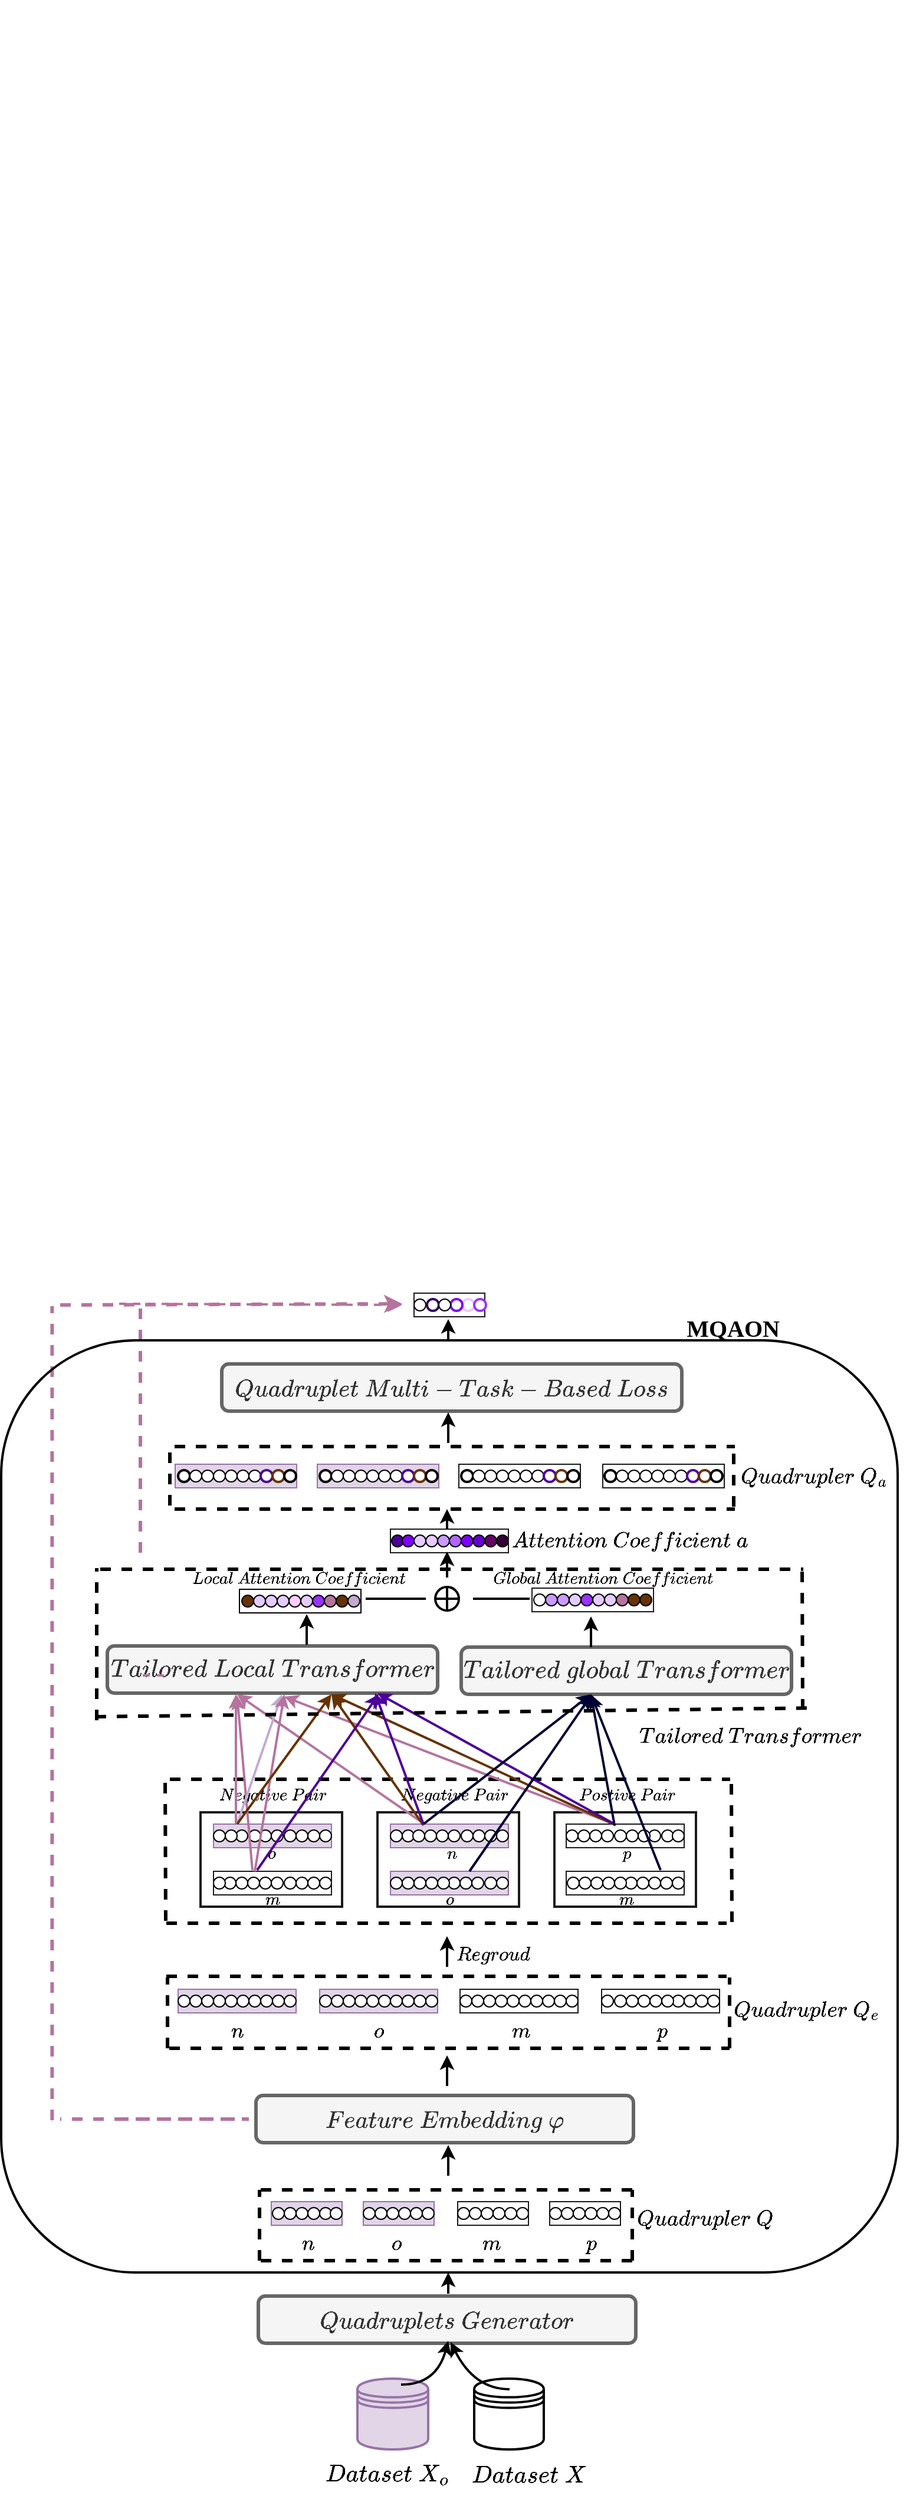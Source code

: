 <mxfile version="20.6.0" type="github">
  <diagram id="JbvjpjDxwqa3XQ7OUGH0" name="第 1 页">
    <mxGraphModel dx="1713" dy="3438" grid="1" gridSize="10" guides="1" tooltips="1" connect="1" arrows="1" fold="1" page="1" pageScale="1" pageWidth="1654" pageHeight="2336" background="#ffffff" math="1" shadow="0">
      <root>
        <mxCell id="0" />
        <mxCell id="1" parent="0" />
        <mxCell id="JXdEMuc-65xn1tnEhglr-126" value="" style="ellipse;whiteSpace=wrap;html=1;aspect=fixed;fillStyle=auto;fillColor=#CC99FF;gradientColor=none;" parent="1" vertex="1">
          <mxGeometry x="930" y="1265" width="10" height="10" as="geometry" />
        </mxCell>
        <mxCell id="JXdEMuc-65xn1tnEhglr-127" value="" style="ellipse;whiteSpace=wrap;html=1;aspect=fixed;fillStyle=auto;fillColor=#7F00FF;gradientColor=none;" parent="1" vertex="1">
          <mxGeometry x="950" y="1265" width="10" height="10" as="geometry" />
        </mxCell>
        <mxCell id="JXdEMuc-65xn1tnEhglr-131" value="" style="ellipse;whiteSpace=wrap;html=1;aspect=fixed;fillStyle=auto;fillColor=#6600CC;gradientColor=none;" parent="1" vertex="1">
          <mxGeometry x="960" y="1265" width="10" height="10" as="geometry" />
        </mxCell>
        <mxCell id="JXdEMuc-65xn1tnEhglr-236" value="" style="rounded=0;whiteSpace=wrap;html=1;fillColor=none;strokeColor=#1A1A1A;" parent="1" vertex="1">
          <mxGeometry x="1025" y="1830" width="60" height="20" as="geometry" />
        </mxCell>
        <mxCell id="JXdEMuc-65xn1tnEhglr-250" value="" style="ellipse;whiteSpace=wrap;html=1;aspect=fixed;fillColor=#330033;" parent="1" vertex="1">
          <mxGeometry x="980" y="1265" width="10" height="10" as="geometry" />
        </mxCell>
        <mxCell id="JXdEMuc-65xn1tnEhglr-251" value="" style="ellipse;whiteSpace=wrap;html=1;aspect=fixed;" parent="1" vertex="1">
          <mxGeometry x="997" y="1835" width="10" height="10" as="geometry" />
        </mxCell>
        <mxCell id="JXdEMuc-65xn1tnEhglr-308" value="" style="rounded=0;whiteSpace=wrap;html=1;fillColor=#e1d5e7;strokeColor=#9673a6;" parent="1" vertex="1">
          <mxGeometry x="789" y="1830" width="60" height="20" as="geometry" />
        </mxCell>
        <mxCell id="JXdEMuc-65xn1tnEhglr-309" value="" style="rounded=0;whiteSpace=wrap;html=1;fillColor=none;strokeColor=#1A1A1A;" parent="1" vertex="1">
          <mxGeometry x="947" y="1830" width="60" height="20" as="geometry" />
        </mxCell>
        <mxCell id="JXdEMuc-65xn1tnEhglr-310" value="" style="rounded=0;whiteSpace=wrap;html=1;fillColor=#e1d5e7;strokeColor=#9673a6;" parent="1" vertex="1">
          <mxGeometry x="867" y="1830" width="60" height="20" as="geometry" />
        </mxCell>
        <mxCell id="JXdEMuc-65xn1tnEhglr-313" value="" style="ellipse;whiteSpace=wrap;html=1;aspect=fixed;" parent="1" vertex="1">
          <mxGeometry x="987" y="1835" width="10" height="10" as="geometry" />
        </mxCell>
        <mxCell id="JXdEMuc-65xn1tnEhglr-314" value="" style="ellipse;whiteSpace=wrap;html=1;aspect=fixed;" parent="1" vertex="1">
          <mxGeometry x="977" y="1835" width="10" height="10" as="geometry" />
        </mxCell>
        <mxCell id="JXdEMuc-65xn1tnEhglr-315" value="" style="ellipse;whiteSpace=wrap;html=1;aspect=fixed;" parent="1" vertex="1">
          <mxGeometry x="967" y="1835" width="10" height="10" as="geometry" />
        </mxCell>
        <mxCell id="JXdEMuc-65xn1tnEhglr-316" value="" style="ellipse;whiteSpace=wrap;html=1;aspect=fixed;" parent="1" vertex="1">
          <mxGeometry x="957" y="1835" width="10" height="10" as="geometry" />
        </mxCell>
        <mxCell id="JXdEMuc-65xn1tnEhglr-317" value="" style="ellipse;whiteSpace=wrap;html=1;aspect=fixed;" parent="1" vertex="1">
          <mxGeometry x="947" y="1835" width="10" height="10" as="geometry" />
        </mxCell>
        <mxCell id="JXdEMuc-65xn1tnEhglr-318" value="" style="ellipse;whiteSpace=wrap;html=1;aspect=fixed;" parent="1" vertex="1">
          <mxGeometry x="1025" y="1835" width="10" height="10" as="geometry" />
        </mxCell>
        <mxCell id="JXdEMuc-65xn1tnEhglr-319" value="" style="ellipse;whiteSpace=wrap;html=1;aspect=fixed;" parent="1" vertex="1">
          <mxGeometry x="1035" y="1835" width="10" height="10" as="geometry" />
        </mxCell>
        <mxCell id="JXdEMuc-65xn1tnEhglr-320" value="" style="ellipse;whiteSpace=wrap;html=1;aspect=fixed;" parent="1" vertex="1">
          <mxGeometry x="1045" y="1835" width="10" height="10" as="geometry" />
        </mxCell>
        <mxCell id="JXdEMuc-65xn1tnEhglr-321" value="" style="ellipse;whiteSpace=wrap;html=1;aspect=fixed;" parent="1" vertex="1">
          <mxGeometry x="1055" y="1835" width="10" height="10" as="geometry" />
        </mxCell>
        <mxCell id="JXdEMuc-65xn1tnEhglr-322" value="" style="ellipse;whiteSpace=wrap;html=1;aspect=fixed;" parent="1" vertex="1">
          <mxGeometry x="1065" y="1835" width="10" height="10" as="geometry" />
        </mxCell>
        <mxCell id="JXdEMuc-65xn1tnEhglr-323" value="" style="ellipse;whiteSpace=wrap;html=1;aspect=fixed;" parent="1" vertex="1">
          <mxGeometry x="1075" y="1835" width="10" height="10" as="geometry" />
        </mxCell>
        <mxCell id="JXdEMuc-65xn1tnEhglr-324" value="" style="ellipse;whiteSpace=wrap;html=1;aspect=fixed;" parent="1" vertex="1">
          <mxGeometry x="917" y="1835" width="10" height="10" as="geometry" />
        </mxCell>
        <mxCell id="JXdEMuc-65xn1tnEhglr-325" value="" style="ellipse;whiteSpace=wrap;html=1;aspect=fixed;" parent="1" vertex="1">
          <mxGeometry x="820" y="1835" width="10" height="10" as="geometry" />
        </mxCell>
        <mxCell id="JXdEMuc-65xn1tnEhglr-326" value="" style="ellipse;whiteSpace=wrap;html=1;aspect=fixed;" parent="1" vertex="1">
          <mxGeometry x="830" y="1835" width="10" height="10" as="geometry" />
        </mxCell>
        <mxCell id="JXdEMuc-65xn1tnEhglr-327" value="" style="ellipse;whiteSpace=wrap;html=1;aspect=fixed;" parent="1" vertex="1">
          <mxGeometry x="810" y="1835" width="10" height="10" as="geometry" />
        </mxCell>
        <mxCell id="JXdEMuc-65xn1tnEhglr-328" value="" style="ellipse;whiteSpace=wrap;html=1;aspect=fixed;" parent="1" vertex="1">
          <mxGeometry x="800" y="1835" width="10" height="10" as="geometry" />
        </mxCell>
        <mxCell id="JXdEMuc-65xn1tnEhglr-329" value="" style="ellipse;whiteSpace=wrap;html=1;aspect=fixed;" parent="1" vertex="1">
          <mxGeometry x="790" y="1835" width="10" height="10" as="geometry" />
        </mxCell>
        <mxCell id="JXdEMuc-65xn1tnEhglr-330" value="" style="ellipse;whiteSpace=wrap;html=1;aspect=fixed;" parent="1" vertex="1">
          <mxGeometry x="839" y="1835" width="10" height="10" as="geometry" />
        </mxCell>
        <mxCell id="JXdEMuc-65xn1tnEhglr-331" value="" style="ellipse;whiteSpace=wrap;html=1;aspect=fixed;" parent="1" vertex="1">
          <mxGeometry x="907" y="1835" width="10" height="10" as="geometry" />
        </mxCell>
        <mxCell id="JXdEMuc-65xn1tnEhglr-332" value="" style="ellipse;whiteSpace=wrap;html=1;aspect=fixed;" parent="1" vertex="1">
          <mxGeometry x="897" y="1835" width="10" height="10" as="geometry" />
        </mxCell>
        <mxCell id="JXdEMuc-65xn1tnEhglr-333" value="" style="ellipse;whiteSpace=wrap;html=1;aspect=fixed;" parent="1" vertex="1">
          <mxGeometry x="887" y="1835" width="10" height="10" as="geometry" />
        </mxCell>
        <mxCell id="JXdEMuc-65xn1tnEhglr-334" value="" style="ellipse;whiteSpace=wrap;html=1;aspect=fixed;" parent="1" vertex="1">
          <mxGeometry x="877" y="1835" width="10" height="10" as="geometry" />
        </mxCell>
        <mxCell id="JXdEMuc-65xn1tnEhglr-335" value="" style="ellipse;whiteSpace=wrap;html=1;aspect=fixed;" parent="1" vertex="1">
          <mxGeometry x="867" y="1835" width="10" height="10" as="geometry" />
        </mxCell>
        <mxCell id="JXdEMuc-65xn1tnEhglr-339" value="&lt;font face=&quot;Times New Roman&quot; style=&quot;font-size: 18px;&quot;&gt;$$Quadrupler~Q$$&amp;nbsp;&amp;nbsp;&lt;/font&gt;" style="rounded=1;whiteSpace=wrap;html=1;fillStyle=auto;strokeWidth=2;fillColor=none;gradientColor=none;strokeColor=none;" parent="1" vertex="1">
          <mxGeometry x="1097" y="1845" width="120" height="20" as="geometry" />
        </mxCell>
        <mxCell id="JXdEMuc-65xn1tnEhglr-340" value="&lt;font face=&quot;Times New Roman&quot; style=&quot;font-size: 20px;&quot;&gt;&lt;b&gt;$$Feature~Embedding~\varphi$$&lt;/b&gt;&lt;/font&gt;" style="rounded=1;whiteSpace=wrap;html=1;fillStyle=auto;strokeColor=#666666;strokeWidth=3;fillColor=#f5f5f5;fontColor=#333333;" parent="1" vertex="1">
          <mxGeometry x="776" y="1740" width="320" height="40" as="geometry" />
        </mxCell>
        <mxCell id="JXdEMuc-65xn1tnEhglr-343" value="" style="endArrow=none;dashed=1;html=1;rounded=0;strokeColor=default;strokeWidth=3;" parent="1" edge="1">
          <mxGeometry width="50" height="50" relative="1" as="geometry">
            <mxPoint x="780" y="1880" as="sourcePoint" />
            <mxPoint x="1100" y="1880" as="targetPoint" />
          </mxGeometry>
        </mxCell>
        <mxCell id="JXdEMuc-65xn1tnEhglr-344" value="" style="endArrow=none;dashed=1;html=1;rounded=0;strokeColor=default;strokeWidth=3;" parent="1" edge="1">
          <mxGeometry width="50" height="50" relative="1" as="geometry">
            <mxPoint x="780" y="1820" as="sourcePoint" />
            <mxPoint x="1100" y="1820" as="targetPoint" />
          </mxGeometry>
        </mxCell>
        <mxCell id="JXdEMuc-65xn1tnEhglr-345" value="" style="endArrow=none;dashed=1;html=1;rounded=0;strokeColor=default;strokeWidth=3;" parent="1" edge="1">
          <mxGeometry width="50" height="50" relative="1" as="geometry">
            <mxPoint x="779" y="1880" as="sourcePoint" />
            <mxPoint x="779" y="1820" as="targetPoint" />
          </mxGeometry>
        </mxCell>
        <mxCell id="JXdEMuc-65xn1tnEhglr-347" value="" style="endArrow=none;dashed=1;html=1;rounded=0;strokeColor=default;strokeWidth=3;" parent="1" edge="1">
          <mxGeometry width="50" height="50" relative="1" as="geometry">
            <mxPoint x="1095" y="1880" as="sourcePoint" />
            <mxPoint x="1095" y="1820" as="targetPoint" />
          </mxGeometry>
        </mxCell>
        <mxCell id="JXdEMuc-65xn1tnEhglr-354" value="$$o$$" style="text;html=1;align=center;verticalAlign=middle;resizable=0;points=[];autosize=1;strokeColor=none;fillColor=none;fontSize=15;" parent="1" vertex="1">
          <mxGeometry x="860" y="1850" width="70" height="30" as="geometry" />
        </mxCell>
        <mxCell id="JXdEMuc-65xn1tnEhglr-355" value="$$n$$" style="text;html=1;align=center;verticalAlign=middle;resizable=0;points=[];autosize=1;strokeColor=none;fillColor=none;fontSize=15;" parent="1" vertex="1">
          <mxGeometry x="785" y="1850" width="70" height="30" as="geometry" />
        </mxCell>
        <mxCell id="JXdEMuc-65xn1tnEhglr-356" value="$$m$$" style="text;html=1;align=center;verticalAlign=middle;resizable=0;points=[];autosize=1;strokeColor=none;fillColor=none;fontSize=15;" parent="1" vertex="1">
          <mxGeometry x="940" y="1850" width="70" height="30" as="geometry" />
        </mxCell>
        <mxCell id="JXdEMuc-65xn1tnEhglr-357" value="$$p$$" style="text;html=1;align=center;verticalAlign=middle;resizable=0;points=[];autosize=1;strokeColor=none;fillColor=none;fontSize=15;" parent="1" vertex="1">
          <mxGeometry x="1025" y="1850" width="70" height="30" as="geometry" />
        </mxCell>
        <mxCell id="JXdEMuc-65xn1tnEhglr-358" value="" style="rounded=0;whiteSpace=wrap;html=1;fillColor=#e1d5e7;strokeColor=#9673a6;" parent="1" vertex="1">
          <mxGeometry x="890" y="1510" width="100" height="20" as="geometry" />
        </mxCell>
        <mxCell id="JXdEMuc-65xn1tnEhglr-366" value="" style="rounded=0;whiteSpace=wrap;html=1;fillColor=#e1d5e7;strokeColor=#9673a6;" parent="1" vertex="1">
          <mxGeometry x="710" y="1650" width="100" height="20" as="geometry" />
        </mxCell>
        <mxCell id="JXdEMuc-65xn1tnEhglr-367" value="" style="rounded=0;whiteSpace=wrap;html=1;fillColor=none;strokeColor=#1A1A1A;" parent="1" vertex="1">
          <mxGeometry x="1069" y="1650" width="100" height="20" as="geometry" />
        </mxCell>
        <mxCell id="JXdEMuc-65xn1tnEhglr-368" value="" style="rounded=0;whiteSpace=wrap;html=1;fillColor=#e1d5e7;strokeColor=#9673a6;" parent="1" vertex="1">
          <mxGeometry x="830" y="1650" width="100" height="20" as="geometry" />
        </mxCell>
        <mxCell id="JXdEMuc-65xn1tnEhglr-369" value="" style="rounded=0;whiteSpace=wrap;html=1;fillColor=none;strokeColor=#1A1A1A;" parent="1" vertex="1">
          <mxGeometry x="949" y="1650" width="100" height="20" as="geometry" />
        </mxCell>
        <mxCell id="JXdEMuc-65xn1tnEhglr-370" value="" style="ellipse;whiteSpace=wrap;html=1;aspect=fixed;" parent="1" vertex="1">
          <mxGeometry x="720" y="1655" width="10" height="10" as="geometry" />
        </mxCell>
        <mxCell id="JXdEMuc-65xn1tnEhglr-371" value="" style="ellipse;whiteSpace=wrap;html=1;aspect=fixed;" parent="1" vertex="1">
          <mxGeometry x="730" y="1655" width="10" height="10" as="geometry" />
        </mxCell>
        <mxCell id="JXdEMuc-65xn1tnEhglr-372" value="" style="ellipse;whiteSpace=wrap;html=1;aspect=fixed;" parent="1" vertex="1">
          <mxGeometry x="740" y="1655" width="10" height="10" as="geometry" />
        </mxCell>
        <mxCell id="JXdEMuc-65xn1tnEhglr-373" value="" style="ellipse;whiteSpace=wrap;html=1;aspect=fixed;" parent="1" vertex="1">
          <mxGeometry x="750" y="1655" width="10" height="10" as="geometry" />
        </mxCell>
        <mxCell id="JXdEMuc-65xn1tnEhglr-374" value="" style="ellipse;whiteSpace=wrap;html=1;aspect=fixed;" parent="1" vertex="1">
          <mxGeometry x="760" y="1655" width="10" height="10" as="geometry" />
        </mxCell>
        <mxCell id="JXdEMuc-65xn1tnEhglr-375" value="" style="ellipse;whiteSpace=wrap;html=1;aspect=fixed;" parent="1" vertex="1">
          <mxGeometry x="770" y="1655" width="10" height="10" as="geometry" />
        </mxCell>
        <mxCell id="JXdEMuc-65xn1tnEhglr-376" value="" style="ellipse;whiteSpace=wrap;html=1;aspect=fixed;" parent="1" vertex="1">
          <mxGeometry x="850" y="1655" width="10" height="10" as="geometry" />
        </mxCell>
        <mxCell id="JXdEMuc-65xn1tnEhglr-377" value="" style="ellipse;whiteSpace=wrap;html=1;aspect=fixed;" parent="1" vertex="1">
          <mxGeometry x="840" y="1655" width="10" height="10" as="geometry" />
        </mxCell>
        <mxCell id="JXdEMuc-65xn1tnEhglr-378" value="" style="ellipse;whiteSpace=wrap;html=1;aspect=fixed;" parent="1" vertex="1">
          <mxGeometry x="830" y="1655" width="10" height="10" as="geometry" />
        </mxCell>
        <mxCell id="JXdEMuc-65xn1tnEhglr-379" value="" style="ellipse;whiteSpace=wrap;html=1;aspect=fixed;" parent="1" vertex="1">
          <mxGeometry x="800" y="1655" width="10" height="10" as="geometry" />
        </mxCell>
        <mxCell id="JXdEMuc-65xn1tnEhglr-380" value="" style="ellipse;whiteSpace=wrap;html=1;aspect=fixed;" parent="1" vertex="1">
          <mxGeometry x="790" y="1655" width="10" height="10" as="geometry" />
        </mxCell>
        <mxCell id="JXdEMuc-65xn1tnEhglr-381" value="" style="ellipse;whiteSpace=wrap;html=1;aspect=fixed;" parent="1" vertex="1">
          <mxGeometry x="780" y="1655" width="10" height="10" as="geometry" />
        </mxCell>
        <mxCell id="JXdEMuc-65xn1tnEhglr-382" value="" style="ellipse;whiteSpace=wrap;html=1;aspect=fixed;" parent="1" vertex="1">
          <mxGeometry x="949" y="1655" width="10" height="10" as="geometry" />
        </mxCell>
        <mxCell id="JXdEMuc-65xn1tnEhglr-383" value="" style="ellipse;whiteSpace=wrap;html=1;aspect=fixed;" parent="1" vertex="1">
          <mxGeometry x="920" y="1655" width="10" height="10" as="geometry" />
        </mxCell>
        <mxCell id="JXdEMuc-65xn1tnEhglr-384" value="" style="ellipse;whiteSpace=wrap;html=1;aspect=fixed;" parent="1" vertex="1">
          <mxGeometry x="910" y="1655" width="10" height="10" as="geometry" />
        </mxCell>
        <mxCell id="JXdEMuc-65xn1tnEhglr-385" value="" style="ellipse;whiteSpace=wrap;html=1;aspect=fixed;" parent="1" vertex="1">
          <mxGeometry x="900" y="1655" width="10" height="10" as="geometry" />
        </mxCell>
        <mxCell id="JXdEMuc-65xn1tnEhglr-386" value="" style="ellipse;whiteSpace=wrap;html=1;aspect=fixed;" parent="1" vertex="1">
          <mxGeometry x="890" y="1655" width="10" height="10" as="geometry" />
        </mxCell>
        <mxCell id="JXdEMuc-65xn1tnEhglr-387" value="" style="ellipse;whiteSpace=wrap;html=1;aspect=fixed;" parent="1" vertex="1">
          <mxGeometry x="880" y="1655" width="10" height="10" as="geometry" />
        </mxCell>
        <mxCell id="JXdEMuc-65xn1tnEhglr-388" value="" style="ellipse;whiteSpace=wrap;html=1;aspect=fixed;" parent="1" vertex="1">
          <mxGeometry x="870" y="1655" width="10" height="10" as="geometry" />
        </mxCell>
        <mxCell id="JXdEMuc-65xn1tnEhglr-389" value="" style="ellipse;whiteSpace=wrap;html=1;aspect=fixed;" parent="1" vertex="1">
          <mxGeometry x="860" y="1655" width="10" height="10" as="geometry" />
        </mxCell>
        <mxCell id="JXdEMuc-65xn1tnEhglr-390" value="" style="ellipse;whiteSpace=wrap;html=1;aspect=fixed;" parent="1" vertex="1">
          <mxGeometry x="1029" y="1655" width="10" height="10" as="geometry" />
        </mxCell>
        <mxCell id="JXdEMuc-65xn1tnEhglr-391" value="" style="ellipse;whiteSpace=wrap;html=1;aspect=fixed;" parent="1" vertex="1">
          <mxGeometry x="1019" y="1655" width="10" height="10" as="geometry" />
        </mxCell>
        <mxCell id="JXdEMuc-65xn1tnEhglr-392" value="" style="ellipse;whiteSpace=wrap;html=1;aspect=fixed;" parent="1" vertex="1">
          <mxGeometry x="1009" y="1655" width="10" height="10" as="geometry" />
        </mxCell>
        <mxCell id="JXdEMuc-65xn1tnEhglr-393" value="" style="ellipse;whiteSpace=wrap;html=1;aspect=fixed;" parent="1" vertex="1">
          <mxGeometry x="999" y="1655" width="10" height="10" as="geometry" />
        </mxCell>
        <mxCell id="JXdEMuc-65xn1tnEhglr-394" value="" style="ellipse;whiteSpace=wrap;html=1;aspect=fixed;" parent="1" vertex="1">
          <mxGeometry x="989" y="1655" width="10" height="10" as="geometry" />
        </mxCell>
        <mxCell id="JXdEMuc-65xn1tnEhglr-395" value="" style="ellipse;whiteSpace=wrap;html=1;aspect=fixed;" parent="1" vertex="1">
          <mxGeometry x="979" y="1655" width="10" height="10" as="geometry" />
        </mxCell>
        <mxCell id="JXdEMuc-65xn1tnEhglr-396" value="" style="ellipse;whiteSpace=wrap;html=1;aspect=fixed;" parent="1" vertex="1">
          <mxGeometry x="969" y="1655" width="10" height="10" as="geometry" />
        </mxCell>
        <mxCell id="JXdEMuc-65xn1tnEhglr-397" value="" style="ellipse;whiteSpace=wrap;html=1;aspect=fixed;" parent="1" vertex="1">
          <mxGeometry x="959" y="1655" width="10" height="10" as="geometry" />
        </mxCell>
        <mxCell id="JXdEMuc-65xn1tnEhglr-404" value="" style="ellipse;whiteSpace=wrap;html=1;aspect=fixed;" parent="1" vertex="1">
          <mxGeometry x="1139" y="1655" width="10" height="10" as="geometry" />
        </mxCell>
        <mxCell id="JXdEMuc-65xn1tnEhglr-405" value="" style="ellipse;whiteSpace=wrap;html=1;aspect=fixed;" parent="1" vertex="1">
          <mxGeometry x="1129" y="1655" width="10" height="10" as="geometry" />
        </mxCell>
        <mxCell id="JXdEMuc-65xn1tnEhglr-406" value="" style="ellipse;whiteSpace=wrap;html=1;aspect=fixed;" parent="1" vertex="1">
          <mxGeometry x="1120" y="1655" width="10" height="10" as="geometry" />
        </mxCell>
        <mxCell id="JXdEMuc-65xn1tnEhglr-407" value="" style="ellipse;whiteSpace=wrap;html=1;aspect=fixed;" parent="1" vertex="1">
          <mxGeometry x="1110" y="1655" width="10" height="10" as="geometry" />
        </mxCell>
        <mxCell id="JXdEMuc-65xn1tnEhglr-408" value="" style="ellipse;whiteSpace=wrap;html=1;aspect=fixed;" parent="1" vertex="1">
          <mxGeometry x="1100" y="1655" width="10" height="10" as="geometry" />
        </mxCell>
        <mxCell id="JXdEMuc-65xn1tnEhglr-409" value="" style="ellipse;whiteSpace=wrap;html=1;aspect=fixed;" parent="1" vertex="1">
          <mxGeometry x="1090" y="1655" width="10" height="10" as="geometry" />
        </mxCell>
        <mxCell id="JXdEMuc-65xn1tnEhglr-410" value="" style="ellipse;whiteSpace=wrap;html=1;aspect=fixed;" parent="1" vertex="1">
          <mxGeometry x="1080" y="1655" width="10" height="10" as="geometry" />
        </mxCell>
        <mxCell id="JXdEMuc-65xn1tnEhglr-411" value="" style="ellipse;whiteSpace=wrap;html=1;aspect=fixed;" parent="1" vertex="1">
          <mxGeometry x="1069" y="1655" width="10" height="10" as="geometry" />
        </mxCell>
        <mxCell id="JXdEMuc-65xn1tnEhglr-412" value="" style="ellipse;whiteSpace=wrap;html=1;aspect=fixed;" parent="1" vertex="1">
          <mxGeometry x="1039" y="1655" width="10" height="10" as="geometry" />
        </mxCell>
        <mxCell id="JXdEMuc-65xn1tnEhglr-413" value="" style="ellipse;whiteSpace=wrap;html=1;aspect=fixed;" parent="1" vertex="1">
          <mxGeometry x="900" y="1515" width="10" height="10" as="geometry" />
        </mxCell>
        <mxCell id="JXdEMuc-65xn1tnEhglr-414" value="" style="ellipse;whiteSpace=wrap;html=1;aspect=fixed;" parent="1" vertex="1">
          <mxGeometry x="909" y="1515" width="10" height="10" as="geometry" />
        </mxCell>
        <mxCell id="JXdEMuc-65xn1tnEhglr-415" value="" style="ellipse;whiteSpace=wrap;html=1;aspect=fixed;" parent="1" vertex="1">
          <mxGeometry x="919" y="1515" width="10" height="10" as="geometry" />
        </mxCell>
        <mxCell id="JXdEMuc-65xn1tnEhglr-416" value="" style="ellipse;whiteSpace=wrap;html=1;aspect=fixed;" parent="1" vertex="1">
          <mxGeometry x="929" y="1515" width="10" height="10" as="geometry" />
        </mxCell>
        <mxCell id="JXdEMuc-65xn1tnEhglr-417" value="" style="ellipse;whiteSpace=wrap;html=1;aspect=fixed;" parent="1" vertex="1">
          <mxGeometry x="939" y="1515" width="10" height="10" as="geometry" />
        </mxCell>
        <mxCell id="JXdEMuc-65xn1tnEhglr-418" value="" style="ellipse;whiteSpace=wrap;html=1;aspect=fixed;fillColor=#660066;" parent="1" vertex="1">
          <mxGeometry x="970" y="1265" width="10" height="10" as="geometry" />
        </mxCell>
        <mxCell id="JXdEMuc-65xn1tnEhglr-419" value="" style="ellipse;whiteSpace=wrap;html=1;aspect=fixed;" parent="1" vertex="1">
          <mxGeometry x="1159" y="1655" width="10" height="10" as="geometry" />
        </mxCell>
        <mxCell id="JXdEMuc-65xn1tnEhglr-420" value="" style="ellipse;whiteSpace=wrap;html=1;aspect=fixed;" parent="1" vertex="1">
          <mxGeometry x="1149" y="1655" width="10" height="10" as="geometry" />
        </mxCell>
        <mxCell id="JXdEMuc-65xn1tnEhglr-421" value="" style="endArrow=none;dashed=1;html=1;rounded=0;strokeColor=default;strokeWidth=3;" parent="1" edge="1">
          <mxGeometry width="50" height="50" relative="1" as="geometry">
            <mxPoint x="700" y="1639" as="sourcePoint" />
            <mxPoint x="1175" y="1639" as="targetPoint" />
          </mxGeometry>
        </mxCell>
        <mxCell id="JXdEMuc-65xn1tnEhglr-422" value="" style="endArrow=none;dashed=1;html=1;rounded=0;strokeColor=default;strokeWidth=3;" parent="1" edge="1">
          <mxGeometry width="50" height="50" relative="1" as="geometry">
            <mxPoint x="702.5" y="1700" as="sourcePoint" />
            <mxPoint x="1177.5" y="1700" as="targetPoint" />
          </mxGeometry>
        </mxCell>
        <mxCell id="JXdEMuc-65xn1tnEhglr-423" value="" style="endArrow=none;dashed=1;html=1;rounded=0;strokeColor=default;strokeWidth=3;" parent="1" edge="1">
          <mxGeometry width="50" height="50" relative="1" as="geometry">
            <mxPoint x="701" y="1700" as="sourcePoint" />
            <mxPoint x="701" y="1640" as="targetPoint" />
          </mxGeometry>
        </mxCell>
        <mxCell id="JXdEMuc-65xn1tnEhglr-424" value="" style="endArrow=none;dashed=1;html=1;rounded=0;strokeColor=default;strokeWidth=3;" parent="1" edge="1">
          <mxGeometry width="50" height="50" relative="1" as="geometry">
            <mxPoint x="1177.5" y="1700" as="sourcePoint" />
            <mxPoint x="1177.5" y="1640" as="targetPoint" />
          </mxGeometry>
        </mxCell>
        <mxCell id="JXdEMuc-65xn1tnEhglr-428" value="$$o$$" style="text;html=1;align=center;verticalAlign=middle;resizable=0;points=[];autosize=1;strokeColor=none;fillColor=none;fontSize=15;" parent="1" vertex="1">
          <mxGeometry x="845" y="1670" width="70" height="30" as="geometry" />
        </mxCell>
        <mxCell id="JXdEMuc-65xn1tnEhglr-429" value="$$n$$" style="text;html=1;align=center;verticalAlign=middle;resizable=0;points=[];autosize=1;strokeColor=none;fillColor=none;fontSize=15;" parent="1" vertex="1">
          <mxGeometry x="725" y="1670" width="70" height="30" as="geometry" />
        </mxCell>
        <mxCell id="JXdEMuc-65xn1tnEhglr-430" value="$$m$$" style="text;html=1;align=center;verticalAlign=middle;resizable=0;points=[];autosize=1;strokeColor=none;fillColor=none;fontSize=15;" parent="1" vertex="1">
          <mxGeometry x="965" y="1670" width="70" height="30" as="geometry" />
        </mxCell>
        <mxCell id="JXdEMuc-65xn1tnEhglr-431" value="$$p$$" style="text;html=1;align=center;verticalAlign=middle;resizable=0;points=[];autosize=1;strokeColor=none;fillColor=none;fontSize=15;" parent="1" vertex="1">
          <mxGeometry x="1085" y="1670" width="70" height="30" as="geometry" />
        </mxCell>
        <mxCell id="JXdEMuc-65xn1tnEhglr-433" value="" style="rounded=0;whiteSpace=wrap;html=1;fillColor=#e1d5e7;strokeColor=#9673a6;" parent="1" vertex="1">
          <mxGeometry x="890" y="1550" width="100" height="20" as="geometry" />
        </mxCell>
        <mxCell id="JXdEMuc-65xn1tnEhglr-434" value="" style="rounded=0;whiteSpace=wrap;html=1;fillColor=none;strokeColor=#1A1A1A;" parent="1" vertex="1">
          <mxGeometry x="890" y="1260" width="100" height="20" as="geometry" />
        </mxCell>
        <mxCell id="JXdEMuc-65xn1tnEhglr-435" value="" style="rounded=0;whiteSpace=wrap;html=1;fillColor=#e1d5e7;strokeColor=#9673a6;" parent="1" vertex="1">
          <mxGeometry x="740" y="1510" width="100" height="20" as="geometry" />
        </mxCell>
        <mxCell id="JXdEMuc-65xn1tnEhglr-437" value="" style="rounded=0;whiteSpace=wrap;html=1;fillColor=none;strokeColor=#1A1A1A;" parent="1" vertex="1">
          <mxGeometry x="1039" y="1510" width="100" height="20" as="geometry" />
        </mxCell>
        <mxCell id="JXdEMuc-65xn1tnEhglr-438" value="" style="rounded=0;whiteSpace=wrap;html=1;fillColor=none;strokeColor=#1A1A1A;" parent="1" vertex="1">
          <mxGeometry x="1039" y="1550" width="100" height="20" as="geometry" />
        </mxCell>
        <mxCell id="JXdEMuc-65xn1tnEhglr-439" value="" style="ellipse;whiteSpace=wrap;html=1;aspect=fixed;" parent="1" vertex="1">
          <mxGeometry x="810" y="1515" width="10" height="10" as="geometry" />
        </mxCell>
        <mxCell id="JXdEMuc-65xn1tnEhglr-440" value="" style="ellipse;whiteSpace=wrap;html=1;aspect=fixed;" parent="1" vertex="1">
          <mxGeometry x="800" y="1515" width="10" height="10" as="geometry" />
        </mxCell>
        <mxCell id="JXdEMuc-65xn1tnEhglr-441" value="" style="ellipse;whiteSpace=wrap;html=1;aspect=fixed;" parent="1" vertex="1">
          <mxGeometry x="789" y="1515" width="10" height="10" as="geometry" />
        </mxCell>
        <mxCell id="JXdEMuc-65xn1tnEhglr-442" value="" style="ellipse;whiteSpace=wrap;html=1;aspect=fixed;" parent="1" vertex="1">
          <mxGeometry x="779" y="1515" width="10" height="10" as="geometry" />
        </mxCell>
        <mxCell id="JXdEMuc-65xn1tnEhglr-443" value="" style="ellipse;whiteSpace=wrap;html=1;aspect=fixed;" parent="1" vertex="1">
          <mxGeometry x="770" y="1515" width="10" height="10" as="geometry" />
        </mxCell>
        <mxCell id="JXdEMuc-65xn1tnEhglr-444" value="" style="ellipse;whiteSpace=wrap;html=1;aspect=fixed;" parent="1" vertex="1">
          <mxGeometry x="759" y="1515" width="10" height="10" as="geometry" />
        </mxCell>
        <mxCell id="JXdEMuc-65xn1tnEhglr-445" value="" style="ellipse;whiteSpace=wrap;html=1;aspect=fixed;" parent="1" vertex="1">
          <mxGeometry x="980" y="1555" width="10" height="10" as="geometry" />
        </mxCell>
        <mxCell id="JXdEMuc-65xn1tnEhglr-446" value="" style="ellipse;whiteSpace=wrap;html=1;aspect=fixed;" parent="1" vertex="1">
          <mxGeometry x="970" y="1555" width="10" height="10" as="geometry" />
        </mxCell>
        <mxCell id="JXdEMuc-65xn1tnEhglr-447" value="" style="ellipse;whiteSpace=wrap;html=1;aspect=fixed;" parent="1" vertex="1">
          <mxGeometry x="959" y="1555" width="10" height="10" as="geometry" />
        </mxCell>
        <mxCell id="JXdEMuc-65xn1tnEhglr-448" value="" style="ellipse;whiteSpace=wrap;html=1;aspect=fixed;" parent="1" vertex="1">
          <mxGeometry x="949" y="1555" width="10" height="10" as="geometry" />
        </mxCell>
        <mxCell id="JXdEMuc-65xn1tnEhglr-449" value="" style="ellipse;whiteSpace=wrap;html=1;aspect=fixed;" parent="1" vertex="1">
          <mxGeometry x="939" y="1555" width="10" height="10" as="geometry" />
        </mxCell>
        <mxCell id="JXdEMuc-65xn1tnEhglr-450" value="" style="ellipse;whiteSpace=wrap;html=1;aspect=fixed;" parent="1" vertex="1">
          <mxGeometry x="930" y="1555" width="10" height="10" as="geometry" />
        </mxCell>
        <mxCell id="JXdEMuc-65xn1tnEhglr-451" value="" style="ellipse;whiteSpace=wrap;html=1;aspect=fixed;" parent="1" vertex="1">
          <mxGeometry x="920" y="1555" width="10" height="10" as="geometry" />
        </mxCell>
        <mxCell id="JXdEMuc-65xn1tnEhglr-452" value="" style="ellipse;whiteSpace=wrap;html=1;aspect=fixed;" parent="1" vertex="1">
          <mxGeometry x="910" y="1555" width="10" height="10" as="geometry" />
        </mxCell>
        <mxCell id="JXdEMuc-65xn1tnEhglr-453" value="" style="ellipse;whiteSpace=wrap;html=1;aspect=fixed;" parent="1" vertex="1">
          <mxGeometry x="900" y="1555" width="10" height="10" as="geometry" />
        </mxCell>
        <mxCell id="JXdEMuc-65xn1tnEhglr-454" value="" style="ellipse;whiteSpace=wrap;html=1;aspect=fixed;" parent="1" vertex="1">
          <mxGeometry x="890" y="1555" width="10" height="10" as="geometry" />
        </mxCell>
        <mxCell id="JXdEMuc-65xn1tnEhglr-455" value="" style="ellipse;whiteSpace=wrap;html=1;aspect=fixed;" parent="1" vertex="1">
          <mxGeometry x="980" y="1515" width="10" height="10" as="geometry" />
        </mxCell>
        <mxCell id="JXdEMuc-65xn1tnEhglr-456" value="" style="ellipse;whiteSpace=wrap;html=1;aspect=fixed;" parent="1" vertex="1">
          <mxGeometry x="970" y="1515" width="10" height="10" as="geometry" />
        </mxCell>
        <mxCell id="JXdEMuc-65xn1tnEhglr-457" value="" style="ellipse;whiteSpace=wrap;html=1;aspect=fixed;" parent="1" vertex="1">
          <mxGeometry x="960" y="1515" width="10" height="10" as="geometry" />
        </mxCell>
        <mxCell id="JXdEMuc-65xn1tnEhglr-458" value="" style="ellipse;whiteSpace=wrap;html=1;aspect=fixed;" parent="1" vertex="1">
          <mxGeometry x="950" y="1515" width="10" height="10" as="geometry" />
        </mxCell>
        <mxCell id="JXdEMuc-65xn1tnEhglr-469" value="" style="ellipse;whiteSpace=wrap;html=1;aspect=fixed;" parent="1" vertex="1">
          <mxGeometry x="759" y="1555" width="10" height="10" as="geometry" />
        </mxCell>
        <mxCell id="JXdEMuc-65xn1tnEhglr-470" value="" style="ellipse;whiteSpace=wrap;html=1;aspect=fixed;" parent="1" vertex="1">
          <mxGeometry x="750" y="1515" width="10" height="10" as="geometry" />
        </mxCell>
        <mxCell id="JXdEMuc-65xn1tnEhglr-471" value="" style="ellipse;whiteSpace=wrap;html=1;aspect=fixed;" parent="1" vertex="1">
          <mxGeometry x="740" y="1515" width="10" height="10" as="geometry" />
        </mxCell>
        <mxCell id="JXdEMuc-65xn1tnEhglr-472" value="" style="ellipse;whiteSpace=wrap;html=1;aspect=fixed;" parent="1" vertex="1">
          <mxGeometry x="830" y="1515" width="10" height="10" as="geometry" />
        </mxCell>
        <mxCell id="JXdEMuc-65xn1tnEhglr-473" value="" style="ellipse;whiteSpace=wrap;html=1;aspect=fixed;" parent="1" vertex="1">
          <mxGeometry x="820" y="1515" width="10" height="10" as="geometry" />
        </mxCell>
        <mxCell id="JXdEMuc-65xn1tnEhglr-474" value="" style="ellipse;whiteSpace=wrap;html=1;aspect=fixed;" parent="1" vertex="1">
          <mxGeometry x="1070" y="1555" width="10" height="10" as="geometry" />
        </mxCell>
        <mxCell id="JXdEMuc-65xn1tnEhglr-475" value="" style="ellipse;whiteSpace=wrap;html=1;aspect=fixed;" parent="1" vertex="1">
          <mxGeometry x="1069" y="1515" width="10" height="10" as="geometry" />
        </mxCell>
        <mxCell id="JXdEMuc-65xn1tnEhglr-476" value="" style="ellipse;whiteSpace=wrap;html=1;aspect=fixed;" parent="1" vertex="1">
          <mxGeometry x="1059" y="1515" width="10" height="10" as="geometry" />
        </mxCell>
        <mxCell id="JXdEMuc-65xn1tnEhglr-477" value="" style="ellipse;whiteSpace=wrap;html=1;aspect=fixed;" parent="1" vertex="1">
          <mxGeometry x="1049" y="1515" width="10" height="10" as="geometry" />
        </mxCell>
        <mxCell id="JXdEMuc-65xn1tnEhglr-478" value="" style="ellipse;whiteSpace=wrap;html=1;aspect=fixed;" parent="1" vertex="1">
          <mxGeometry x="1039" y="1515" width="10" height="10" as="geometry" />
        </mxCell>
        <mxCell id="JXdEMuc-65xn1tnEhglr-479" value="" style="ellipse;whiteSpace=wrap;html=1;aspect=fixed;" parent="1" vertex="1">
          <mxGeometry x="1120" y="1515" width="10" height="10" as="geometry" />
        </mxCell>
        <mxCell id="JXdEMuc-65xn1tnEhglr-480" value="" style="ellipse;whiteSpace=wrap;html=1;aspect=fixed;" parent="1" vertex="1">
          <mxGeometry x="1129" y="1515" width="10" height="10" as="geometry" />
        </mxCell>
        <mxCell id="JXdEMuc-65xn1tnEhglr-481" value="" style="ellipse;whiteSpace=wrap;html=1;aspect=fixed;" parent="1" vertex="1">
          <mxGeometry x="749" y="1555" width="10" height="10" as="geometry" />
        </mxCell>
        <mxCell id="JXdEMuc-65xn1tnEhglr-482" value="" style="ellipse;whiteSpace=wrap;html=1;aspect=fixed;" parent="1" vertex="1">
          <mxGeometry x="740" y="1555" width="10" height="10" as="geometry" />
        </mxCell>
        <mxCell id="JXdEMuc-65xn1tnEhglr-483" value="" style="ellipse;whiteSpace=wrap;html=1;aspect=fixed;" parent="1" vertex="1">
          <mxGeometry x="830" y="1555" width="10" height="10" as="geometry" />
        </mxCell>
        <mxCell id="JXdEMuc-65xn1tnEhglr-484" value="" style="ellipse;whiteSpace=wrap;html=1;aspect=fixed;" parent="1" vertex="1">
          <mxGeometry x="820" y="1555" width="10" height="10" as="geometry" />
        </mxCell>
        <mxCell id="JXdEMuc-65xn1tnEhglr-485" value="" style="ellipse;whiteSpace=wrap;html=1;aspect=fixed;" parent="1" vertex="1">
          <mxGeometry x="810" y="1555" width="10" height="10" as="geometry" />
        </mxCell>
        <mxCell id="JXdEMuc-65xn1tnEhglr-486" value="" style="ellipse;whiteSpace=wrap;html=1;aspect=fixed;" parent="1" vertex="1">
          <mxGeometry x="800" y="1555" width="10" height="10" as="geometry" />
        </mxCell>
        <mxCell id="JXdEMuc-65xn1tnEhglr-487" value="" style="ellipse;whiteSpace=wrap;html=1;aspect=fixed;" parent="1" vertex="1">
          <mxGeometry x="789" y="1555" width="10" height="10" as="geometry" />
        </mxCell>
        <mxCell id="JXdEMuc-65xn1tnEhglr-488" value="" style="ellipse;whiteSpace=wrap;html=1;aspect=fixed;" parent="1" vertex="1">
          <mxGeometry x="779" y="1555" width="10" height="10" as="geometry" />
        </mxCell>
        <mxCell id="JXdEMuc-65xn1tnEhglr-489" value="" style="ellipse;whiteSpace=wrap;html=1;aspect=fixed;" parent="1" vertex="1">
          <mxGeometry x="769" y="1555" width="10" height="10" as="geometry" />
        </mxCell>
        <mxCell id="JXdEMuc-65xn1tnEhglr-491" value="" style="rounded=0;whiteSpace=wrap;html=1;fillColor=none;strokeColor=#1A1A1A;" parent="1" vertex="1">
          <mxGeometry x="740" y="1550" width="100" height="20" as="geometry" />
        </mxCell>
        <mxCell id="JXdEMuc-65xn1tnEhglr-494" value="" style="ellipse;whiteSpace=wrap;html=1;aspect=fixed;" parent="1" vertex="1">
          <mxGeometry x="1060" y="1555" width="10" height="10" as="geometry" />
        </mxCell>
        <mxCell id="JXdEMuc-65xn1tnEhglr-495" value="" style="ellipse;whiteSpace=wrap;html=1;aspect=fixed;" parent="1" vertex="1">
          <mxGeometry x="1050" y="1555" width="10" height="10" as="geometry" />
        </mxCell>
        <mxCell id="JXdEMuc-65xn1tnEhglr-496" value="" style="ellipse;whiteSpace=wrap;html=1;aspect=fixed;" parent="1" vertex="1">
          <mxGeometry x="1040" y="1555" width="10" height="10" as="geometry" />
        </mxCell>
        <mxCell id="JXdEMuc-65xn1tnEhglr-497" value="" style="ellipse;whiteSpace=wrap;html=1;aspect=fixed;" parent="1" vertex="1">
          <mxGeometry x="1129" y="1555" width="10" height="10" as="geometry" />
        </mxCell>
        <mxCell id="JXdEMuc-65xn1tnEhglr-498" value="" style="ellipse;whiteSpace=wrap;html=1;aspect=fixed;" parent="1" vertex="1">
          <mxGeometry x="1119" y="1555" width="10" height="10" as="geometry" />
        </mxCell>
        <mxCell id="JXdEMuc-65xn1tnEhglr-499" value="" style="ellipse;whiteSpace=wrap;html=1;aspect=fixed;" parent="1" vertex="1">
          <mxGeometry x="1109" y="1515" width="10" height="10" as="geometry" />
        </mxCell>
        <mxCell id="JXdEMuc-65xn1tnEhglr-500" value="" style="ellipse;whiteSpace=wrap;html=1;aspect=fixed;" parent="1" vertex="1">
          <mxGeometry x="1100" y="1515" width="10" height="10" as="geometry" />
        </mxCell>
        <mxCell id="JXdEMuc-65xn1tnEhglr-501" value="" style="ellipse;whiteSpace=wrap;html=1;aspect=fixed;" parent="1" vertex="1">
          <mxGeometry x="1090" y="1515" width="10" height="10" as="geometry" />
        </mxCell>
        <mxCell id="JXdEMuc-65xn1tnEhglr-502" value="" style="ellipse;whiteSpace=wrap;html=1;aspect=fixed;" parent="1" vertex="1">
          <mxGeometry x="1080" y="1515" width="10" height="10" as="geometry" />
        </mxCell>
        <mxCell id="JXdEMuc-65xn1tnEhglr-503" value="" style="ellipse;whiteSpace=wrap;html=1;aspect=fixed;fillColor=#4C0099;" parent="1" vertex="1">
          <mxGeometry x="891" y="1265" width="10" height="10" as="geometry" />
        </mxCell>
        <mxCell id="JXdEMuc-65xn1tnEhglr-504" value="" style="ellipse;whiteSpace=wrap;html=1;aspect=fixed;" parent="1" vertex="1">
          <mxGeometry x="1109" y="1555" width="10" height="10" as="geometry" />
        </mxCell>
        <mxCell id="JXdEMuc-65xn1tnEhglr-505" value="" style="ellipse;whiteSpace=wrap;html=1;aspect=fixed;" parent="1" vertex="1">
          <mxGeometry x="1099" y="1555" width="10" height="10" as="geometry" />
        </mxCell>
        <mxCell id="JXdEMuc-65xn1tnEhglr-506" value="" style="ellipse;whiteSpace=wrap;html=1;aspect=fixed;" parent="1" vertex="1">
          <mxGeometry x="1089" y="1555" width="10" height="10" as="geometry" />
        </mxCell>
        <mxCell id="JXdEMuc-65xn1tnEhglr-507" value="" style="ellipse;whiteSpace=wrap;html=1;aspect=fixed;" parent="1" vertex="1">
          <mxGeometry x="1080" y="1555" width="10" height="10" as="geometry" />
        </mxCell>
        <mxCell id="JXdEMuc-65xn1tnEhglr-530" value="&lt;font style=&quot;font-size: 12px;&quot;&gt;$$Postive~Pair$$&lt;/font&gt;" style="text;html=1;align=center;verticalAlign=middle;resizable=0;points=[];autosize=1;strokeColor=none;fillColor=none;fontSize=15;" parent="1" vertex="1">
          <mxGeometry x="1030" y="1470" width="120" height="30" as="geometry" />
        </mxCell>
        <mxCell id="JXdEMuc-65xn1tnEhglr-531" value="&lt;font style=&quot;font-size: 12px;&quot;&gt;$$Negative~Pair$$&lt;/font&gt;" style="text;html=1;align=center;verticalAlign=middle;resizable=0;points=[];autosize=1;strokeColor=none;fillColor=none;fontSize=15;" parent="1" vertex="1">
          <mxGeometry x="879" y="1470" width="130" height="30" as="geometry" />
        </mxCell>
        <mxCell id="JXdEMuc-65xn1tnEhglr-532" value="&lt;font style=&quot;font-size: 12px;&quot;&gt;$$Negative~Pair$$&lt;/font&gt;" style="text;html=1;align=center;verticalAlign=middle;resizable=0;points=[];autosize=1;strokeColor=none;fillColor=none;fontSize=15;" parent="1" vertex="1">
          <mxGeometry x="725" y="1470" width="130" height="30" as="geometry" />
        </mxCell>
        <mxCell id="JXdEMuc-65xn1tnEhglr-535" value="$$m$$" style="text;html=1;align=center;verticalAlign=middle;resizable=0;points=[];autosize=1;strokeColor=none;fillColor=none;fontSize=12;" parent="1" vertex="1">
          <mxGeometry x="1060" y="1559" width="60" height="30" as="geometry" />
        </mxCell>
        <mxCell id="JXdEMuc-65xn1tnEhglr-536" value="$$p$$" style="text;html=1;align=center;verticalAlign=middle;resizable=0;points=[];autosize=1;strokeColor=none;fillColor=none;fontSize=12;" parent="1" vertex="1">
          <mxGeometry x="1060" y="1520" width="60" height="30" as="geometry" />
        </mxCell>
        <mxCell id="JXdEMuc-65xn1tnEhglr-537" value="$$m$$" style="text;html=1;align=center;verticalAlign=middle;resizable=0;points=[];autosize=1;strokeColor=none;fillColor=none;fontSize=12;" parent="1" vertex="1">
          <mxGeometry x="760" y="1559" width="60" height="30" as="geometry" />
        </mxCell>
        <mxCell id="JXdEMuc-65xn1tnEhglr-538" value="$$o$$" style="text;html=1;align=center;verticalAlign=middle;resizable=0;points=[];autosize=1;strokeColor=none;fillColor=none;fontSize=12;" parent="1" vertex="1">
          <mxGeometry x="759" y="1520" width="60" height="30" as="geometry" />
        </mxCell>
        <mxCell id="JXdEMuc-65xn1tnEhglr-541" value="$$n$$" style="text;html=1;align=center;verticalAlign=middle;resizable=0;points=[];autosize=1;strokeColor=none;fillColor=none;fontSize=12;" parent="1" vertex="1">
          <mxGeometry x="912" y="1520" width="60" height="30" as="geometry" />
        </mxCell>
        <mxCell id="JXdEMuc-65xn1tnEhglr-542" value="" style="endArrow=none;dashed=1;html=1;rounded=0;strokeColor=default;strokeWidth=3;" parent="1" edge="1">
          <mxGeometry width="50" height="50" relative="1" as="geometry">
            <mxPoint x="703" y="1472" as="sourcePoint" />
            <mxPoint x="1178" y="1472" as="targetPoint" />
          </mxGeometry>
        </mxCell>
        <mxCell id="JXdEMuc-65xn1tnEhglr-543" value="" style="endArrow=none;dashed=1;html=1;rounded=0;strokeColor=default;strokeWidth=3;" parent="1" edge="1">
          <mxGeometry width="50" height="50" relative="1" as="geometry">
            <mxPoint x="700" y="1594" as="sourcePoint" />
            <mxPoint x="1175" y="1594" as="targetPoint" />
          </mxGeometry>
        </mxCell>
        <mxCell id="JXdEMuc-65xn1tnEhglr-544" value="" style="endArrow=none;dashed=1;html=1;rounded=0;strokeColor=default;strokeWidth=3;" parent="1" edge="1">
          <mxGeometry width="50" height="50" relative="1" as="geometry">
            <mxPoint x="699.5" y="1592" as="sourcePoint" />
            <mxPoint x="699" y="1472" as="targetPoint" />
          </mxGeometry>
        </mxCell>
        <mxCell id="JXdEMuc-65xn1tnEhglr-545" value="" style="endArrow=none;dashed=1;html=1;rounded=0;strokeColor=default;strokeWidth=3;" parent="1" edge="1">
          <mxGeometry width="50" height="50" relative="1" as="geometry">
            <mxPoint x="1179.5" y="1593" as="sourcePoint" />
            <mxPoint x="1179" y="1473" as="targetPoint" />
          </mxGeometry>
        </mxCell>
        <mxCell id="JXdEMuc-65xn1tnEhglr-555" value="&lt;font style=&quot;font-size: 18px;&quot;&gt;&lt;b style=&quot;&quot;&gt;$$Tailored~Local~Transformer$$&lt;/b&gt;&lt;/font&gt;" style="rounded=1;whiteSpace=wrap;html=1;fillStyle=auto;strokeColor=#666666;strokeWidth=3;fillColor=#f5f5f5;fontColor=#333333;" parent="1" vertex="1">
          <mxGeometry x="650" y="1359" width="280" height="40" as="geometry" />
        </mxCell>
        <mxCell id="JXdEMuc-65xn1tnEhglr-566" value="" style="ellipse;whiteSpace=wrap;html=1;aspect=fixed;fillColor=#7F00FF;" parent="1" vertex="1">
          <mxGeometry x="900" y="1265" width="10" height="10" as="geometry" />
        </mxCell>
        <mxCell id="JXdEMuc-65xn1tnEhglr-567" value="" style="ellipse;whiteSpace=wrap;html=1;aspect=fixed;fillColor=#E5CCFF;" parent="1" vertex="1">
          <mxGeometry x="910" y="1265" width="10" height="10" as="geometry" />
        </mxCell>
        <mxCell id="JXdEMuc-65xn1tnEhglr-568" value="" style="ellipse;whiteSpace=wrap;html=1;aspect=fixed;fillColor=#E5CCFF;" parent="1" vertex="1">
          <mxGeometry x="920" y="1265" width="10" height="10" as="geometry" />
        </mxCell>
        <mxCell id="JXdEMuc-65xn1tnEhglr-569" value="" style="ellipse;whiteSpace=wrap;html=1;aspect=fixed;fillColor=#B266FF;" parent="1" vertex="1">
          <mxGeometry x="940" y="1265" width="10" height="10" as="geometry" />
        </mxCell>
        <mxCell id="JXdEMuc-65xn1tnEhglr-612" value="" style="ellipse;whiteSpace=wrap;html=1;aspect=fixed;fillColor=#E5CCFF;" parent="1" vertex="1">
          <mxGeometry x="774" y="1316" width="10" height="10" as="geometry" />
        </mxCell>
        <mxCell id="JXdEMuc-65xn1tnEhglr-613" value="" style="ellipse;whiteSpace=wrap;html=1;aspect=fixed;fillColor=#663300;" parent="1" vertex="1">
          <mxGeometry x="764" y="1316" width="10" height="10" as="geometry" />
        </mxCell>
        <mxCell id="JXdEMuc-65xn1tnEhglr-633" value="" style="ellipse;whiteSpace=wrap;html=1;aspect=fixed;" parent="1" vertex="1">
          <mxGeometry x="1011.5" y="1315" width="10" height="10" as="geometry" />
        </mxCell>
        <mxCell id="JXdEMuc-65xn1tnEhglr-642" value="" style="ellipse;whiteSpace=wrap;html=1;aspect=fixed;strokeWidth=2;fillStyle=auto;strokeColor=#FFFFFF;fontSize=12;fillColor=#FFFFFF;gradientColor=none;" parent="1" vertex="1">
          <mxGeometry x="605" y="-35" width="10" height="10" as="geometry" />
        </mxCell>
        <mxCell id="JXdEMuc-65xn1tnEhglr-655" value="" style="rounded=0;whiteSpace=wrap;html=1;fillColor=none;strokeColor=#000000;" parent="1" vertex="1">
          <mxGeometry x="762" y="1311" width="103" height="20" as="geometry" />
        </mxCell>
        <mxCell id="JXdEMuc-65xn1tnEhglr-657" value="" style="ellipse;whiteSpace=wrap;html=1;aspect=fixed;strokeWidth=1;fillColor=#E5CCFF;" parent="1" vertex="1">
          <mxGeometry x="784" y="1316" width="10" height="10" as="geometry" />
        </mxCell>
        <mxCell id="JXdEMuc-65xn1tnEhglr-725" value="&lt;font face=&quot;Times New Roman&quot; style=&quot;font-size: 20px;&quot;&gt;&lt;b&gt;$$Quadruplet~Multi-Task-Based~Loss$$&lt;/b&gt;&lt;/font&gt;" style="rounded=1;whiteSpace=wrap;html=1;fillStyle=auto;strokeColor=#666666;strokeWidth=3;fillColor=#f5f5f5;fontColor=#333333;" parent="1" vertex="1">
          <mxGeometry x="747" y="1120" width="390" height="40" as="geometry" />
        </mxCell>
        <mxCell id="JXdEMuc-65xn1tnEhglr-730" value="" style="rounded=0;whiteSpace=wrap;html=1;fillColor=none;strokeColor=#1A1A1A;" parent="1" vertex="1">
          <mxGeometry x="910" y="1060" width="60" height="20" as="geometry" />
        </mxCell>
        <mxCell id="JXdEMuc-65xn1tnEhglr-733" value="" style="ellipse;whiteSpace=wrap;html=1;aspect=fixed;strokeColor=#E5CCFF;strokeWidth=2;" parent="1" vertex="1">
          <mxGeometry x="951" y="1065" width="10" height="10" as="geometry" />
        </mxCell>
        <mxCell id="JXdEMuc-65xn1tnEhglr-734" value="" style="ellipse;whiteSpace=wrap;html=1;aspect=fixed;strokeColor=#7F00FF;strokeWidth=2;" parent="1" vertex="1">
          <mxGeometry x="941" y="1065" width="10" height="10" as="geometry" />
        </mxCell>
        <mxCell id="JXdEMuc-65xn1tnEhglr-735" value="" style="ellipse;whiteSpace=wrap;html=1;aspect=fixed;strokeColor=#9933FF;strokeWidth=2;" parent="1" vertex="1">
          <mxGeometry x="961" y="1065" width="10" height="10" as="geometry" />
        </mxCell>
        <mxCell id="JXdEMuc-65xn1tnEhglr-736" value="" style="ellipse;whiteSpace=wrap;html=1;aspect=fixed;strokeColor=#330066;strokeWidth=2;" parent="1" vertex="1">
          <mxGeometry x="921" y="1065" width="10" height="10" as="geometry" />
        </mxCell>
        <mxCell id="JXdEMuc-65xn1tnEhglr-740" value="" style="ellipse;whiteSpace=wrap;html=1;aspect=fixed;" parent="1" vertex="1">
          <mxGeometry x="931" y="1065" width="10" height="10" as="geometry" />
        </mxCell>
        <mxCell id="JXdEMuc-65xn1tnEhglr-741" value="" style="ellipse;whiteSpace=wrap;html=1;aspect=fixed;" parent="1" vertex="1">
          <mxGeometry x="910" y="1065" width="10" height="10" as="geometry" />
        </mxCell>
        <mxCell id="JXdEMuc-65xn1tnEhglr-752" value="" style="ellipse;whiteSpace=wrap;html=1;aspect=fixed;" parent="1" vertex="1">
          <mxGeometry x="710" y="1655" width="10" height="10" as="geometry" />
        </mxCell>
        <mxCell id="JXdEMuc-65xn1tnEhglr-754" value="" style="rounded=0;whiteSpace=wrap;html=1;fillStyle=auto;strokeColor=#1A1A1A;strokeWidth=2;fontSize=12;fillColor=none;gradientColor=none;" parent="1" vertex="1">
          <mxGeometry x="1029" y="1500" width="120" height="80" as="geometry" />
        </mxCell>
        <mxCell id="JXdEMuc-65xn1tnEhglr-755" value="" style="rounded=0;whiteSpace=wrap;html=1;fillStyle=auto;strokeColor=#1A1A1A;strokeWidth=2;fontSize=12;fillColor=none;gradientColor=none;" parent="1" vertex="1">
          <mxGeometry x="879" y="1500" width="120" height="80" as="geometry" />
        </mxCell>
        <mxCell id="JXdEMuc-65xn1tnEhglr-756" value="" style="rounded=0;whiteSpace=wrap;html=1;fillStyle=auto;strokeColor=#1A1A1A;strokeWidth=2;fontSize=12;fillColor=none;gradientColor=none;" parent="1" vertex="1">
          <mxGeometry x="729" y="1500" width="120" height="80" as="geometry" />
        </mxCell>
        <mxCell id="JXdEMuc-65xn1tnEhglr-757" value="$$o$$" style="text;html=1;align=center;verticalAlign=middle;resizable=0;points=[];autosize=1;strokeColor=none;fillColor=none;fontSize=12;" parent="1" vertex="1">
          <mxGeometry x="910" y="1559" width="60" height="30" as="geometry" />
        </mxCell>
        <mxCell id="JXdEMuc-65xn1tnEhglr-759" value="" style="ellipse;whiteSpace=wrap;html=1;aspect=fixed;" parent="1" vertex="1">
          <mxGeometry x="890" y="1515" width="10" height="10" as="geometry" />
        </mxCell>
        <mxCell id="itrtUBMHIKbK6yxUzyWk-7" value="" style="shape=datastore;whiteSpace=wrap;html=1;fillColor=#e1d5e7;strokeColor=#9673a6;strokeWidth=2;" parent="1" vertex="1">
          <mxGeometry x="862" y="1980" width="60" height="60" as="geometry" />
        </mxCell>
        <mxCell id="itrtUBMHIKbK6yxUzyWk-8" value="" style="shape=datastore;whiteSpace=wrap;html=1;strokeWidth=2;" parent="1" vertex="1">
          <mxGeometry x="961" y="1980" width="59" height="60" as="geometry" />
        </mxCell>
        <mxCell id="itrtUBMHIKbK6yxUzyWk-10" value="&lt;font style=&quot;font-size: 18px;&quot;&gt;&lt;b&gt;$$Tailored~global~Transformer$$&lt;/b&gt;&lt;/font&gt;" style="rounded=1;whiteSpace=wrap;html=1;fillStyle=auto;strokeColor=#666666;strokeWidth=3;fillColor=#f5f5f5;fontColor=#333333;" parent="1" vertex="1">
          <mxGeometry x="950" y="1360" width="280" height="40" as="geometry" />
        </mxCell>
        <mxCell id="itrtUBMHIKbK6yxUzyWk-13" value="" style="endArrow=classic;html=1;rounded=0;strokeColor=#B5739D;strokeWidth=2;" parent="1" edge="1">
          <mxGeometry width="50" height="50" relative="1" as="geometry">
            <mxPoint x="759" y="1510" as="sourcePoint" />
            <mxPoint x="759" y="1400" as="targetPoint" />
          </mxGeometry>
        </mxCell>
        <mxCell id="itrtUBMHIKbK6yxUzyWk-15" value="" style="endArrow=classic;html=1;rounded=0;strokeColor=#B5739D;strokeWidth=2;" parent="1" edge="1">
          <mxGeometry width="50" height="50" relative="1" as="geometry">
            <mxPoint x="773" y="1549" as="sourcePoint" />
            <mxPoint x="760" y="1401" as="targetPoint" />
          </mxGeometry>
        </mxCell>
        <mxCell id="itrtUBMHIKbK6yxUzyWk-16" value="" style="endArrow=classic;html=1;rounded=0;strokeColor=#B5739D;strokeWidth=2;" parent="1" edge="1">
          <mxGeometry width="50" height="50" relative="1" as="geometry">
            <mxPoint x="916" y="1508" as="sourcePoint" />
            <mxPoint x="760" y="1400" as="targetPoint" />
          </mxGeometry>
        </mxCell>
        <mxCell id="itrtUBMHIKbK6yxUzyWk-17" value="" style="endArrow=classic;html=1;rounded=0;strokeColor=#C3ABD0;strokeWidth=2;" parent="1" edge="1">
          <mxGeometry width="50" height="50" relative="1" as="geometry">
            <mxPoint x="760" y="1510" as="sourcePoint" />
            <mxPoint x="798" y="1400" as="targetPoint" />
          </mxGeometry>
        </mxCell>
        <mxCell id="itrtUBMHIKbK6yxUzyWk-19" value="" style="endArrow=classic;html=1;rounded=0;strokeColor=#B5739D;strokeWidth=2;" parent="1" edge="1">
          <mxGeometry width="50" height="50" relative="1" as="geometry">
            <mxPoint x="775" y="1550" as="sourcePoint" />
            <mxPoint x="800" y="1400" as="targetPoint" />
          </mxGeometry>
        </mxCell>
        <mxCell id="itrtUBMHIKbK6yxUzyWk-20" value="" style="endArrow=classic;html=1;rounded=0;strokeColor=#B5739D;strokeWidth=2;startArrow=none;" parent="1" edge="1">
          <mxGeometry width="50" height="50" relative="1" as="geometry">
            <mxPoint x="1080" y="1510" as="sourcePoint" />
            <mxPoint x="800" y="1402" as="targetPoint" />
          </mxGeometry>
        </mxCell>
        <mxCell id="itrtUBMHIKbK6yxUzyWk-21" value="" style="endArrow=classic;html=1;rounded=0;strokeColor=#663300;strokeWidth=2;" parent="1" edge="1">
          <mxGeometry width="50" height="50" relative="1" as="geometry">
            <mxPoint x="918" y="1511" as="sourcePoint" />
            <mxPoint x="840" y="1400" as="targetPoint" />
          </mxGeometry>
        </mxCell>
        <mxCell id="itrtUBMHIKbK6yxUzyWk-22" value="" style="endArrow=classic;html=1;rounded=0;strokeColor=#663300;strokeWidth=2;" parent="1" edge="1">
          <mxGeometry width="50" height="50" relative="1" as="geometry">
            <mxPoint x="760" y="1510" as="sourcePoint" />
            <mxPoint x="840" y="1400" as="targetPoint" />
          </mxGeometry>
        </mxCell>
        <mxCell id="itrtUBMHIKbK6yxUzyWk-23" value="" style="endArrow=classic;html=1;rounded=0;strokeColor=#663300;strokeWidth=2;" parent="1" edge="1">
          <mxGeometry width="50" height="50" relative="1" as="geometry">
            <mxPoint x="1081" y="1511" as="sourcePoint" />
            <mxPoint x="840" y="1400" as="targetPoint" />
          </mxGeometry>
        </mxCell>
        <mxCell id="itrtUBMHIKbK6yxUzyWk-24" value="" style="endArrow=classic;html=1;rounded=0;strokeColor=#4C0099;strokeWidth=2;" parent="1" edge="1">
          <mxGeometry width="50" height="50" relative="1" as="geometry">
            <mxPoint x="777.0" y="1549" as="sourcePoint" />
            <mxPoint x="880" y="1400" as="targetPoint" />
          </mxGeometry>
        </mxCell>
        <mxCell id="itrtUBMHIKbK6yxUzyWk-25" value="" style="endArrow=classic;html=1;rounded=0;strokeColor=#4C0099;strokeWidth=2;" parent="1" edge="1">
          <mxGeometry width="50" height="50" relative="1" as="geometry">
            <mxPoint x="1080" y="1510" as="sourcePoint" />
            <mxPoint x="879.0" y="1399" as="targetPoint" />
          </mxGeometry>
        </mxCell>
        <mxCell id="itrtUBMHIKbK6yxUzyWk-26" value="" style="endArrow=classic;html=1;rounded=0;strokeColor=#4C0099;strokeWidth=2;" parent="1" edge="1">
          <mxGeometry width="50" height="50" relative="1" as="geometry">
            <mxPoint x="918" y="1510" as="sourcePoint" />
            <mxPoint x="877.0" y="1399" as="targetPoint" />
          </mxGeometry>
        </mxCell>
        <mxCell id="itrtUBMHIKbK6yxUzyWk-27" value="" style="endArrow=classic;html=1;rounded=0;strokeColor=#000033;strokeWidth=2;" parent="1" edge="1">
          <mxGeometry width="50" height="50" relative="1" as="geometry">
            <mxPoint x="957.0" y="1550" as="sourcePoint" />
            <mxPoint x="1060.0" y="1401" as="targetPoint" />
          </mxGeometry>
        </mxCell>
        <mxCell id="itrtUBMHIKbK6yxUzyWk-28" value="" style="endArrow=classic;html=1;rounded=0;strokeColor=#000033;strokeWidth=2;" parent="1" edge="1">
          <mxGeometry width="50" height="50" relative="1" as="geometry">
            <mxPoint x="918.0" y="1510" as="sourcePoint" />
            <mxPoint x="1060" y="1400" as="targetPoint" />
          </mxGeometry>
        </mxCell>
        <mxCell id="itrtUBMHIKbK6yxUzyWk-29" value="" style="endArrow=classic;html=1;rounded=0;strokeColor=#000033;strokeWidth=2;" parent="1" edge="1">
          <mxGeometry width="50" height="50" relative="1" as="geometry">
            <mxPoint x="1080.0" y="1511" as="sourcePoint" />
            <mxPoint x="1060" y="1400" as="targetPoint" />
          </mxGeometry>
        </mxCell>
        <mxCell id="itrtUBMHIKbK6yxUzyWk-30" value="" style="endArrow=classic;html=1;rounded=0;strokeColor=#000033;strokeWidth=2;" parent="1" edge="1">
          <mxGeometry width="50" height="50" relative="1" as="geometry">
            <mxPoint x="1119.0" y="1549" as="sourcePoint" />
            <mxPoint x="1060" y="1400" as="targetPoint" />
          </mxGeometry>
        </mxCell>
        <mxCell id="itrtUBMHIKbK6yxUzyWk-34" value="" style="ellipse;whiteSpace=wrap;html=1;aspect=fixed;strokeWidth=1;fillColor=#E5CCFF;" parent="1" vertex="1">
          <mxGeometry x="794" y="1316" width="10" height="10" as="geometry" />
        </mxCell>
        <mxCell id="itrtUBMHIKbK6yxUzyWk-35" value="" style="ellipse;whiteSpace=wrap;html=1;aspect=fixed;strokeWidth=1;fillColor=#FFCCFF;" parent="1" vertex="1">
          <mxGeometry x="804" y="1316" width="10" height="10" as="geometry" />
        </mxCell>
        <mxCell id="itrtUBMHIKbK6yxUzyWk-36" value="" style="ellipse;whiteSpace=wrap;html=1;aspect=fixed;strokeWidth=1;fillColor=#E5CCFF;" parent="1" vertex="1">
          <mxGeometry x="814" y="1316" width="10" height="10" as="geometry" />
        </mxCell>
        <mxCell id="itrtUBMHIKbK6yxUzyWk-37" value="" style="ellipse;whiteSpace=wrap;html=1;aspect=fixed;strokeWidth=1;fillColor=#9933FF;" parent="1" vertex="1">
          <mxGeometry x="824" y="1316" width="10" height="10" as="geometry" />
        </mxCell>
        <mxCell id="itrtUBMHIKbK6yxUzyWk-38" value="" style="ellipse;whiteSpace=wrap;html=1;aspect=fixed;strokeWidth=1;fillColor=#B5739D;" parent="1" vertex="1">
          <mxGeometry x="834" y="1316" width="10" height="10" as="geometry" />
        </mxCell>
        <mxCell id="itrtUBMHIKbK6yxUzyWk-39" value="" style="ellipse;whiteSpace=wrap;html=1;aspect=fixed;strokeWidth=1;fillColor=#663300;" parent="1" vertex="1">
          <mxGeometry x="844" y="1316" width="10" height="10" as="geometry" />
        </mxCell>
        <mxCell id="itrtUBMHIKbK6yxUzyWk-40" value="" style="ellipse;whiteSpace=wrap;html=1;aspect=fixed;strokeWidth=1;fillColor=#C3ABD0;" parent="1" vertex="1">
          <mxGeometry x="854" y="1316" width="10" height="10" as="geometry" />
        </mxCell>
        <mxCell id="itrtUBMHIKbK6yxUzyWk-41" value="" style="rounded=0;whiteSpace=wrap;html=1;fillColor=none;strokeColor=#1A1A1A;" parent="1" vertex="1">
          <mxGeometry x="1010" y="1310" width="103" height="20" as="geometry" />
        </mxCell>
        <mxCell id="itrtUBMHIKbK6yxUzyWk-42" value="" style="ellipse;whiteSpace=wrap;html=1;aspect=fixed;fillColor=#CC99FF;" parent="1" vertex="1">
          <mxGeometry x="1021.5" y="1315" width="10" height="10" as="geometry" />
        </mxCell>
        <mxCell id="itrtUBMHIKbK6yxUzyWk-43" value="" style="ellipse;whiteSpace=wrap;html=1;aspect=fixed;fillColor=#CC99FF;" parent="1" vertex="1">
          <mxGeometry x="1031.5" y="1315" width="10" height="10" as="geometry" />
        </mxCell>
        <mxCell id="itrtUBMHIKbK6yxUzyWk-44" value="" style="ellipse;whiteSpace=wrap;html=1;aspect=fixed;fillColor=#E5CCFF;" parent="1" vertex="1">
          <mxGeometry x="1041.5" y="1315" width="10" height="10" as="geometry" />
        </mxCell>
        <mxCell id="itrtUBMHIKbK6yxUzyWk-45" value="" style="ellipse;whiteSpace=wrap;html=1;aspect=fixed;fillColor=#9933FF;" parent="1" vertex="1">
          <mxGeometry x="1051.5" y="1315" width="10" height="10" as="geometry" />
        </mxCell>
        <mxCell id="itrtUBMHIKbK6yxUzyWk-46" value="" style="ellipse;whiteSpace=wrap;html=1;aspect=fixed;fillColor=#E5CCFF;" parent="1" vertex="1">
          <mxGeometry x="1061.5" y="1315" width="10" height="10" as="geometry" />
        </mxCell>
        <mxCell id="itrtUBMHIKbK6yxUzyWk-47" value="" style="ellipse;whiteSpace=wrap;html=1;aspect=fixed;fillColor=#E5CCFF;" parent="1" vertex="1">
          <mxGeometry x="1071.5" y="1315" width="10" height="10" as="geometry" />
        </mxCell>
        <mxCell id="itrtUBMHIKbK6yxUzyWk-48" value="" style="ellipse;whiteSpace=wrap;html=1;aspect=fixed;fillColor=#B5739D;" parent="1" vertex="1">
          <mxGeometry x="1081.5" y="1315" width="10" height="10" as="geometry" />
        </mxCell>
        <mxCell id="itrtUBMHIKbK6yxUzyWk-49" value="" style="ellipse;whiteSpace=wrap;html=1;aspect=fixed;fillColor=#663300;" parent="1" vertex="1">
          <mxGeometry x="1091.5" y="1315" width="10" height="10" as="geometry" />
        </mxCell>
        <mxCell id="itrtUBMHIKbK6yxUzyWk-50" value="" style="ellipse;whiteSpace=wrap;html=1;aspect=fixed;fillColor=#663300;" parent="1" vertex="1">
          <mxGeometry x="1101.5" y="1315" width="10" height="10" as="geometry" />
        </mxCell>
        <mxCell id="itrtUBMHIKbK6yxUzyWk-52" value="$$Local~Attention~Coefficient$$" style="text;html=1;align=center;verticalAlign=middle;resizable=0;points=[];autosize=1;strokeColor=none;fillColor=none;" parent="1" vertex="1">
          <mxGeometry x="712" y="1287" width="200" height="30" as="geometry" />
        </mxCell>
        <mxCell id="itrtUBMHIKbK6yxUzyWk-53" value="$$Global~Attention~Coefficient$$" style="text;html=1;align=center;verticalAlign=middle;resizable=0;points=[];autosize=1;strokeColor=none;fillColor=none;" parent="1" vertex="1">
          <mxGeometry x="970" y="1287" width="200" height="30" as="geometry" />
        </mxCell>
        <mxCell id="itrtUBMHIKbK6yxUzyWk-55" value="&lt;font face=&quot;Times New Roman&quot; style=&quot;font-size: 18px;&quot;&gt;$$Attention~Coefficient~a$$&lt;/font&gt;" style="text;html=1;align=center;verticalAlign=middle;resizable=0;points=[];autosize=1;strokeColor=none;fillColor=none;" parent="1" vertex="1">
          <mxGeometry x="973" y="1250" width="240" height="40" as="geometry" />
        </mxCell>
        <mxCell id="itrtUBMHIKbK6yxUzyWk-56" value="" style="rounded=0;whiteSpace=wrap;html=1;fillColor=#e1d5e7;strokeColor=#9673a6;" parent="1" vertex="1">
          <mxGeometry x="707.5" y="1205" width="103" height="20" as="geometry" />
        </mxCell>
        <mxCell id="itrtUBMHIKbK6yxUzyWk-59" value="" style="ellipse;whiteSpace=wrap;html=1;aspect=fixed;strokeWidth=2;" parent="1" vertex="1">
          <mxGeometry x="710" y="1210" width="10" height="10" as="geometry" />
        </mxCell>
        <mxCell id="itrtUBMHIKbK6yxUzyWk-60" value="" style="ellipse;whiteSpace=wrap;html=1;aspect=fixed;" parent="1" vertex="1">
          <mxGeometry x="720" y="1210" width="10" height="10" as="geometry" />
        </mxCell>
        <mxCell id="itrtUBMHIKbK6yxUzyWk-61" value="" style="ellipse;whiteSpace=wrap;html=1;aspect=fixed;" parent="1" vertex="1">
          <mxGeometry x="730" y="1210" width="10" height="10" as="geometry" />
        </mxCell>
        <mxCell id="itrtUBMHIKbK6yxUzyWk-62" value="" style="ellipse;whiteSpace=wrap;html=1;aspect=fixed;" parent="1" vertex="1">
          <mxGeometry x="740" y="1210" width="10" height="10" as="geometry" />
        </mxCell>
        <mxCell id="itrtUBMHIKbK6yxUzyWk-63" value="" style="ellipse;whiteSpace=wrap;html=1;aspect=fixed;" parent="1" vertex="1">
          <mxGeometry x="750" y="1210" width="10" height="10" as="geometry" />
        </mxCell>
        <mxCell id="itrtUBMHIKbK6yxUzyWk-64" value="" style="ellipse;whiteSpace=wrap;html=1;aspect=fixed;" parent="1" vertex="1">
          <mxGeometry x="760" y="1210" width="10" height="10" as="geometry" />
        </mxCell>
        <mxCell id="itrtUBMHIKbK6yxUzyWk-65" value="" style="ellipse;whiteSpace=wrap;html=1;aspect=fixed;" parent="1" vertex="1">
          <mxGeometry x="770" y="1210" width="10" height="10" as="geometry" />
        </mxCell>
        <mxCell id="itrtUBMHIKbK6yxUzyWk-66" value="" style="ellipse;whiteSpace=wrap;html=1;aspect=fixed;strokeColor=#4C0099;strokeWidth=2;" parent="1" vertex="1">
          <mxGeometry x="780" y="1210" width="10" height="10" as="geometry" />
        </mxCell>
        <mxCell id="itrtUBMHIKbK6yxUzyWk-67" value="" style="ellipse;whiteSpace=wrap;html=1;aspect=fixed;strokeColor=#663300;strokeWidth=2;" parent="1" vertex="1">
          <mxGeometry x="790" y="1210" width="10" height="10" as="geometry" />
        </mxCell>
        <mxCell id="itrtUBMHIKbK6yxUzyWk-68" value="" style="ellipse;whiteSpace=wrap;html=1;aspect=fixed;strokeWidth=2;" parent="1" vertex="1">
          <mxGeometry x="800" y="1210" width="10" height="10" as="geometry" />
        </mxCell>
        <mxCell id="itrtUBMHIKbK6yxUzyWk-69" value="" style="rounded=0;whiteSpace=wrap;html=1;fillColor=#e1d5e7;strokeColor=#9673a6;" parent="1" vertex="1">
          <mxGeometry x="828" y="1205" width="103" height="20" as="geometry" />
        </mxCell>
        <mxCell id="itrtUBMHIKbK6yxUzyWk-70" value="" style="ellipse;whiteSpace=wrap;html=1;aspect=fixed;strokeColor=#000000;strokeWidth=2;" parent="1" vertex="1">
          <mxGeometry x="830" y="1210" width="10" height="10" as="geometry" />
        </mxCell>
        <mxCell id="itrtUBMHIKbK6yxUzyWk-71" value="" style="ellipse;whiteSpace=wrap;html=1;aspect=fixed;" parent="1" vertex="1">
          <mxGeometry x="840" y="1210" width="10" height="10" as="geometry" />
        </mxCell>
        <mxCell id="itrtUBMHIKbK6yxUzyWk-72" value="" style="ellipse;whiteSpace=wrap;html=1;aspect=fixed;" parent="1" vertex="1">
          <mxGeometry x="850" y="1210" width="10" height="10" as="geometry" />
        </mxCell>
        <mxCell id="itrtUBMHIKbK6yxUzyWk-73" value="" style="ellipse;whiteSpace=wrap;html=1;aspect=fixed;" parent="1" vertex="1">
          <mxGeometry x="860" y="1210" width="10" height="10" as="geometry" />
        </mxCell>
        <mxCell id="itrtUBMHIKbK6yxUzyWk-74" value="" style="ellipse;whiteSpace=wrap;html=1;aspect=fixed;" parent="1" vertex="1">
          <mxGeometry x="870" y="1210" width="10" height="10" as="geometry" />
        </mxCell>
        <mxCell id="itrtUBMHIKbK6yxUzyWk-75" value="" style="ellipse;whiteSpace=wrap;html=1;aspect=fixed;" parent="1" vertex="1">
          <mxGeometry x="880" y="1210" width="10" height="10" as="geometry" />
        </mxCell>
        <mxCell id="itrtUBMHIKbK6yxUzyWk-76" value="" style="ellipse;whiteSpace=wrap;html=1;aspect=fixed;" parent="1" vertex="1">
          <mxGeometry x="890" y="1210" width="10" height="10" as="geometry" />
        </mxCell>
        <mxCell id="itrtUBMHIKbK6yxUzyWk-77" value="" style="ellipse;whiteSpace=wrap;html=1;aspect=fixed;strokeWidth=2;strokeColor=#4C0099;" parent="1" vertex="1">
          <mxGeometry x="900" y="1210" width="10" height="10" as="geometry" />
        </mxCell>
        <mxCell id="itrtUBMHIKbK6yxUzyWk-78" value="" style="ellipse;whiteSpace=wrap;html=1;aspect=fixed;strokeWidth=2;strokeColor=#663300;" parent="1" vertex="1">
          <mxGeometry x="910" y="1210" width="10" height="10" as="geometry" />
        </mxCell>
        <mxCell id="itrtUBMHIKbK6yxUzyWk-79" value="" style="ellipse;whiteSpace=wrap;html=1;aspect=fixed;strokeWidth=2;" parent="1" vertex="1">
          <mxGeometry x="920" y="1210" width="10" height="10" as="geometry" />
        </mxCell>
        <mxCell id="itrtUBMHIKbK6yxUzyWk-80" value="" style="rounded=0;whiteSpace=wrap;html=1;fillColor=none;strokeColor=#1A1A1A;" parent="1" vertex="1">
          <mxGeometry x="948" y="1205" width="103" height="20" as="geometry" />
        </mxCell>
        <mxCell id="itrtUBMHIKbK6yxUzyWk-81" value="" style="ellipse;whiteSpace=wrap;html=1;aspect=fixed;strokeWidth=2;" parent="1" vertex="1">
          <mxGeometry x="950" y="1210" width="10" height="10" as="geometry" />
        </mxCell>
        <mxCell id="itrtUBMHIKbK6yxUzyWk-82" value="" style="ellipse;whiteSpace=wrap;html=1;aspect=fixed;" parent="1" vertex="1">
          <mxGeometry x="960" y="1210" width="10" height="10" as="geometry" />
        </mxCell>
        <mxCell id="itrtUBMHIKbK6yxUzyWk-83" value="" style="ellipse;whiteSpace=wrap;html=1;aspect=fixed;" parent="1" vertex="1">
          <mxGeometry x="970" y="1210" width="10" height="10" as="geometry" />
        </mxCell>
        <mxCell id="itrtUBMHIKbK6yxUzyWk-84" value="" style="ellipse;whiteSpace=wrap;html=1;aspect=fixed;" parent="1" vertex="1">
          <mxGeometry x="980" y="1210" width="10" height="10" as="geometry" />
        </mxCell>
        <mxCell id="itrtUBMHIKbK6yxUzyWk-85" value="" style="ellipse;whiteSpace=wrap;html=1;aspect=fixed;" parent="1" vertex="1">
          <mxGeometry x="990" y="1210" width="10" height="10" as="geometry" />
        </mxCell>
        <mxCell id="itrtUBMHIKbK6yxUzyWk-86" value="" style="ellipse;whiteSpace=wrap;html=1;aspect=fixed;" parent="1" vertex="1">
          <mxGeometry x="1000" y="1210" width="10" height="10" as="geometry" />
        </mxCell>
        <mxCell id="itrtUBMHIKbK6yxUzyWk-87" value="" style="ellipse;whiteSpace=wrap;html=1;aspect=fixed;" parent="1" vertex="1">
          <mxGeometry x="1010" y="1210" width="10" height="10" as="geometry" />
        </mxCell>
        <mxCell id="itrtUBMHIKbK6yxUzyWk-88" value="" style="ellipse;whiteSpace=wrap;html=1;aspect=fixed;strokeColor=#4C0099;strokeWidth=2;" parent="1" vertex="1">
          <mxGeometry x="1020" y="1210" width="10" height="10" as="geometry" />
        </mxCell>
        <mxCell id="itrtUBMHIKbK6yxUzyWk-89" value="" style="ellipse;whiteSpace=wrap;html=1;aspect=fixed;strokeColor=#663300;strokeWidth=2;" parent="1" vertex="1">
          <mxGeometry x="1030" y="1210" width="10" height="10" as="geometry" />
        </mxCell>
        <mxCell id="itrtUBMHIKbK6yxUzyWk-90" value="" style="ellipse;whiteSpace=wrap;html=1;aspect=fixed;strokeWidth=2;" parent="1" vertex="1">
          <mxGeometry x="1040" y="1210" width="10" height="10" as="geometry" />
        </mxCell>
        <mxCell id="itrtUBMHIKbK6yxUzyWk-91" value="" style="rounded=0;whiteSpace=wrap;html=1;fillColor=none;strokeColor=#1A1A1A;" parent="1" vertex="1">
          <mxGeometry x="1070" y="1205" width="103" height="20" as="geometry" />
        </mxCell>
        <mxCell id="itrtUBMHIKbK6yxUzyWk-92" value="" style="ellipse;whiteSpace=wrap;html=1;aspect=fixed;strokeColor=#000000;strokeWidth=2;" parent="1" vertex="1">
          <mxGeometry x="1071.5" y="1210" width="10" height="10" as="geometry" />
        </mxCell>
        <mxCell id="itrtUBMHIKbK6yxUzyWk-93" value="" style="ellipse;whiteSpace=wrap;html=1;aspect=fixed;" parent="1" vertex="1">
          <mxGeometry x="1081.5" y="1210" width="10" height="10" as="geometry" />
        </mxCell>
        <mxCell id="itrtUBMHIKbK6yxUzyWk-94" value="" style="ellipse;whiteSpace=wrap;html=1;aspect=fixed;" parent="1" vertex="1">
          <mxGeometry x="1091.5" y="1210" width="10" height="10" as="geometry" />
        </mxCell>
        <mxCell id="itrtUBMHIKbK6yxUzyWk-95" value="" style="ellipse;whiteSpace=wrap;html=1;aspect=fixed;" parent="1" vertex="1">
          <mxGeometry x="1101.5" y="1210" width="10" height="10" as="geometry" />
        </mxCell>
        <mxCell id="itrtUBMHIKbK6yxUzyWk-96" value="" style="ellipse;whiteSpace=wrap;html=1;aspect=fixed;" parent="1" vertex="1">
          <mxGeometry x="1111.5" y="1210" width="10" height="10" as="geometry" />
        </mxCell>
        <mxCell id="itrtUBMHIKbK6yxUzyWk-97" value="" style="ellipse;whiteSpace=wrap;html=1;aspect=fixed;" parent="1" vertex="1">
          <mxGeometry x="1121.5" y="1210" width="10" height="10" as="geometry" />
        </mxCell>
        <mxCell id="itrtUBMHIKbK6yxUzyWk-98" value="" style="ellipse;whiteSpace=wrap;html=1;aspect=fixed;" parent="1" vertex="1">
          <mxGeometry x="1131.5" y="1210" width="10" height="10" as="geometry" />
        </mxCell>
        <mxCell id="itrtUBMHIKbK6yxUzyWk-99" value="" style="ellipse;whiteSpace=wrap;html=1;aspect=fixed;strokeColor=#4C0099;strokeWidth=2;" parent="1" vertex="1">
          <mxGeometry x="1141.5" y="1210" width="10" height="10" as="geometry" />
        </mxCell>
        <mxCell id="itrtUBMHIKbK6yxUzyWk-100" value="" style="ellipse;whiteSpace=wrap;html=1;aspect=fixed;strokeWidth=2;strokeColor=#663300;" parent="1" vertex="1">
          <mxGeometry x="1151.5" y="1210" width="10" height="10" as="geometry" />
        </mxCell>
        <mxCell id="itrtUBMHIKbK6yxUzyWk-101" value="" style="ellipse;whiteSpace=wrap;html=1;aspect=fixed;strokeWidth=2;" parent="1" vertex="1">
          <mxGeometry x="1161.5" y="1210" width="10" height="10" as="geometry" />
        </mxCell>
        <mxCell id="itrtUBMHIKbK6yxUzyWk-102" value="" style="endArrow=none;dashed=1;html=1;rounded=0;strokeColor=default;strokeWidth=3;fontStyle=1" parent="1" edge="1">
          <mxGeometry width="50" height="50" relative="1" as="geometry">
            <mxPoint x="707.0" y="1190" as="sourcePoint" />
            <mxPoint x="1182" y="1190" as="targetPoint" />
          </mxGeometry>
        </mxCell>
        <mxCell id="itrtUBMHIKbK6yxUzyWk-103" value="" style="endArrow=none;dashed=1;html=1;rounded=0;strokeColor=default;strokeWidth=3;" parent="1" edge="1">
          <mxGeometry width="50" height="50" relative="1" as="geometry">
            <mxPoint x="707.0" y="1243" as="sourcePoint" />
            <mxPoint x="1182" y="1243" as="targetPoint" />
          </mxGeometry>
        </mxCell>
        <mxCell id="itrtUBMHIKbK6yxUzyWk-104" value="" style="endArrow=none;dashed=1;html=1;rounded=0;strokeColor=default;strokeWidth=3;" parent="1" edge="1">
          <mxGeometry width="50" height="50" relative="1" as="geometry">
            <mxPoint x="703" y="1240" as="sourcePoint" />
            <mxPoint x="703" y="1191" as="targetPoint" />
          </mxGeometry>
        </mxCell>
        <mxCell id="itrtUBMHIKbK6yxUzyWk-105" value="" style="endArrow=none;dashed=1;html=1;rounded=0;strokeColor=default;strokeWidth=3;" parent="1" edge="1">
          <mxGeometry width="50" height="50" relative="1" as="geometry">
            <mxPoint x="1181" y="1241" as="sourcePoint" />
            <mxPoint x="1181" y="1192" as="targetPoint" />
          </mxGeometry>
        </mxCell>
        <mxCell id="itrtUBMHIKbK6yxUzyWk-108" value="" style="shape=orEllipse;perimeter=ellipsePerimeter;whiteSpace=wrap;html=1;backgroundOutline=1;strokeColor=#000000;strokeWidth=2;" parent="1" vertex="1">
          <mxGeometry x="928" y="1309" width="20" height="20" as="geometry" />
        </mxCell>
        <mxCell id="itrtUBMHIKbK6yxUzyWk-109" value="" style="line;strokeWidth=2;html=1;strokeColor=#000000;" parent="1" vertex="1">
          <mxGeometry x="869" y="1314" width="51" height="10" as="geometry" />
        </mxCell>
        <mxCell id="itrtUBMHIKbK6yxUzyWk-110" value="" style="line;strokeWidth=2;html=1;strokeColor=#000000;" parent="1" vertex="1">
          <mxGeometry x="960" y="1314" width="48" height="10" as="geometry" />
        </mxCell>
        <mxCell id="itrtUBMHIKbK6yxUzyWk-111" value="" style="endArrow=classic;html=1;rounded=0;strokeColor=#000000;strokeWidth=2;" parent="1" edge="1">
          <mxGeometry width="50" height="50" relative="1" as="geometry">
            <mxPoint x="938" y="1301" as="sourcePoint" />
            <mxPoint x="938" y="1279" as="targetPoint" />
          </mxGeometry>
        </mxCell>
        <mxCell id="itrtUBMHIKbK6yxUzyWk-115" value="&lt;font face=&quot;Times New Roman&quot; style=&quot;font-size: 20px;&quot;&gt;&lt;b style=&quot;&quot;&gt;$$Quadruplets~Generator$$&lt;/b&gt;&lt;/font&gt;" style="rounded=1;whiteSpace=wrap;html=1;fillStyle=auto;strokeColor=#666666;strokeWidth=3;fillColor=#f5f5f5;fontColor=#333333;" parent="1" vertex="1">
          <mxGeometry x="778" y="1910" width="320" height="40" as="geometry" />
        </mxCell>
        <mxCell id="itrtUBMHIKbK6yxUzyWk-116" value="" style="endArrow=none;dashed=1;html=1;rounded=0;strokeColor=#B5739D;strokeWidth=3;" parent="1" edge="1">
          <mxGeometry width="50" height="50" relative="1" as="geometry">
            <mxPoint x="603.18" y="1761" as="sourcePoint" />
            <mxPoint x="603.18" y="1071" as="targetPoint" />
            <Array as="points" />
          </mxGeometry>
        </mxCell>
        <mxCell id="itrtUBMHIKbK6yxUzyWk-117" value="" style="endArrow=none;dashed=1;html=1;rounded=0;strokeColor=#B5739D;strokeWidth=3;" parent="1" edge="1">
          <mxGeometry width="50" height="50" relative="1" as="geometry">
            <mxPoint x="659" y="1760" as="sourcePoint" />
            <mxPoint x="610" y="1760" as="targetPoint" />
            <Array as="points">
              <mxPoint x="770" y="1760" />
            </Array>
          </mxGeometry>
        </mxCell>
        <mxCell id="itrtUBMHIKbK6yxUzyWk-119" value="" style="endArrow=classic;html=1;rounded=0;strokeColor=#B5739D;strokeWidth=2;dashed=1;" parent="1" edge="1">
          <mxGeometry width="50" height="50" relative="1" as="geometry">
            <mxPoint x="660" y="1069" as="sourcePoint" />
            <mxPoint x="900" y="1070" as="targetPoint" />
          </mxGeometry>
        </mxCell>
        <mxCell id="itrtUBMHIKbK6yxUzyWk-120" value="" style="endArrow=none;dashed=1;html=1;rounded=0;strokeColor=#B5739D;strokeWidth=2;" parent="1" edge="1">
          <mxGeometry width="50" height="50" relative="1" as="geometry">
            <mxPoint x="680" y="1384" as="sourcePoint" />
            <mxPoint x="700" y="1384" as="targetPoint" />
          </mxGeometry>
        </mxCell>
        <mxCell id="itrtUBMHIKbK6yxUzyWk-121" value="" style="endArrow=none;dashed=1;html=1;rounded=0;strokeColor=#B5739D;strokeWidth=3;" parent="1" edge="1">
          <mxGeometry width="50" height="50" relative="1" as="geometry">
            <mxPoint x="678" y="1280" as="sourcePoint" />
            <mxPoint x="678" y="1070" as="targetPoint" />
            <Array as="points" />
          </mxGeometry>
        </mxCell>
        <mxCell id="itrtUBMHIKbK6yxUzyWk-122" value="" style="endArrow=classic;html=1;rounded=0;strokeColor=#B5739D;strokeWidth=3;dashed=1;" parent="1" edge="1">
          <mxGeometry width="50" height="50" relative="1" as="geometry">
            <mxPoint x="610" y="1070" as="sourcePoint" />
            <mxPoint x="900.0" y="1069" as="targetPoint" />
          </mxGeometry>
        </mxCell>
        <mxCell id="itrtUBMHIKbK6yxUzyWk-123" value="&lt;font face=&quot;Times New Roman&quot; style=&quot;font-size: 20px;&quot;&gt;&lt;b style=&quot;&quot;&gt;$$Dataset~X_o$$&lt;/b&gt;&lt;/font&gt;" style="text;html=1;align=center;verticalAlign=middle;resizable=0;points=[];autosize=1;strokeColor=none;fillColor=none;" parent="1" vertex="1">
          <mxGeometry x="802" y="2040" width="170" height="40" as="geometry" />
        </mxCell>
        <mxCell id="itrtUBMHIKbK6yxUzyWk-124" value="&lt;font face=&quot;Times New Roman&quot; style=&quot;font-size: 20px;&quot;&gt;&lt;b style=&quot;&quot;&gt;$$Dataset~X$$&lt;/b&gt;&lt;/font&gt;" style="text;html=1;align=center;verticalAlign=middle;resizable=0;points=[];autosize=1;strokeColor=none;fillColor=none;" parent="1" vertex="1">
          <mxGeometry x="932" y="2041" width="150" height="40" as="geometry" />
        </mxCell>
        <mxCell id="itrtUBMHIKbK6yxUzyWk-125" value="" style="endArrow=none;dashed=1;html=1;rounded=0;strokeColor=default;strokeWidth=3;" parent="1" edge="1">
          <mxGeometry width="50" height="50" relative="1" as="geometry">
            <mxPoint x="644" y="1294" as="sourcePoint" />
            <mxPoint x="1240" y="1294" as="targetPoint" />
          </mxGeometry>
        </mxCell>
        <mxCell id="itrtUBMHIKbK6yxUzyWk-126" value="" style="endArrow=none;dashed=1;html=1;rounded=0;strokeColor=default;strokeWidth=3;entryX=0.729;entryY=-0.085;entryDx=0;entryDy=0;entryPerimeter=0;" parent="1" edge="1" target="itrtUBMHIKbK6yxUzyWk-143">
          <mxGeometry width="50" height="50" relative="1" as="geometry">
            <mxPoint x="640" y="1419" as="sourcePoint" />
            <mxPoint x="1185" y="1419" as="targetPoint" />
          </mxGeometry>
        </mxCell>
        <mxCell id="itrtUBMHIKbK6yxUzyWk-127" value="" style="endArrow=none;dashed=1;html=1;rounded=0;strokeColor=default;strokeWidth=3;" parent="1" edge="1">
          <mxGeometry width="50" height="50" relative="1" as="geometry">
            <mxPoint x="1239.5" y="1413" as="sourcePoint" />
            <mxPoint x="1239" y="1293" as="targetPoint" />
          </mxGeometry>
        </mxCell>
        <mxCell id="itrtUBMHIKbK6yxUzyWk-130" value="&lt;font face=&quot;Times New Roman&quot; style=&quot;font-size: 18px;&quot;&gt;$$Quadrupler~Q_e$$&amp;nbsp;&amp;nbsp;&lt;/font&gt;" style="rounded=1;whiteSpace=wrap;html=1;fillStyle=auto;strokeWidth=2;fillColor=none;gradientColor=none;strokeColor=none;" parent="1" vertex="1">
          <mxGeometry x="1183" y="1670" width="120" height="15" as="geometry" />
        </mxCell>
        <mxCell id="itrtUBMHIKbK6yxUzyWk-131" value="&lt;font face=&quot;Times New Roman&quot; style=&quot;font-size: 18px;&quot;&gt;$$Quadrupler~Q_a$$&amp;nbsp;&amp;nbsp;&lt;/font&gt;" style="rounded=1;whiteSpace=wrap;html=1;fillStyle=auto;strokeWidth=2;fillColor=none;gradientColor=none;strokeColor=none;arcSize=50;" parent="1" vertex="1">
          <mxGeometry x="1188.5" y="1216" width="120" height="20" as="geometry" />
        </mxCell>
        <mxCell id="itrtUBMHIKbK6yxUzyWk-133" value="" style="endArrow=none;dashed=1;html=1;rounded=0;strokeColor=default;strokeWidth=3;" parent="1" edge="1">
          <mxGeometry width="50" height="50" relative="1" as="geometry">
            <mxPoint x="641" y="1422" as="sourcePoint" />
            <mxPoint x="641" y="1293" as="targetPoint" />
          </mxGeometry>
        </mxCell>
        <mxCell id="itrtUBMHIKbK6yxUzyWk-134" value="" style="endArrow=classic;html=1;rounded=0;strokeColor=#000000;strokeWidth=2;" parent="1" edge="1">
          <mxGeometry width="50" height="50" relative="1" as="geometry">
            <mxPoint x="1060" y="1360" as="sourcePoint" />
            <mxPoint x="1060" y="1334" as="targetPoint" />
          </mxGeometry>
        </mxCell>
        <mxCell id="itrtUBMHIKbK6yxUzyWk-135" value="" style="endArrow=classic;html=1;rounded=0;strokeColor=#000000;strokeWidth=2;" parent="1" edge="1">
          <mxGeometry width="50" height="50" relative="1" as="geometry">
            <mxPoint x="819" y="1358" as="sourcePoint" />
            <mxPoint x="819" y="1332" as="targetPoint" />
          </mxGeometry>
        </mxCell>
        <mxCell id="itrtUBMHIKbK6yxUzyWk-136" value="" style="endArrow=classic;html=1;rounded=0;strokeColor=#000000;strokeWidth=2;" parent="1" edge="1">
          <mxGeometry width="50" height="50" relative="1" as="geometry">
            <mxPoint x="938" y="1631" as="sourcePoint" />
            <mxPoint x="938" y="1605" as="targetPoint" />
          </mxGeometry>
        </mxCell>
        <mxCell id="itrtUBMHIKbK6yxUzyWk-137" value="" style="endArrow=classic;html=1;rounded=0;strokeColor=#000000;strokeWidth=2;" parent="1" edge="1">
          <mxGeometry width="50" height="50" relative="1" as="geometry">
            <mxPoint x="939" y="1187" as="sourcePoint" />
            <mxPoint x="939" y="1161" as="targetPoint" />
          </mxGeometry>
        </mxCell>
        <mxCell id="itrtUBMHIKbK6yxUzyWk-138" value="" style="endArrow=classic;html=1;rounded=0;strokeColor=#000000;strokeWidth=2;" parent="1" edge="1">
          <mxGeometry width="50" height="50" relative="1" as="geometry">
            <mxPoint x="938" y="1732" as="sourcePoint" />
            <mxPoint x="938" y="1706" as="targetPoint" />
          </mxGeometry>
        </mxCell>
        <mxCell id="itrtUBMHIKbK6yxUzyWk-140" value="" style="curved=1;endArrow=classic;html=1;rounded=0;strokeColor=#000000;strokeWidth=2;" parent="1" edge="1">
          <mxGeometry width="50" height="50" relative="1" as="geometry">
            <mxPoint x="899" y="1985" as="sourcePoint" />
            <mxPoint x="939" y="1948" as="targetPoint" />
            <Array as="points">
              <mxPoint x="929" y="1985" />
            </Array>
          </mxGeometry>
        </mxCell>
        <mxCell id="itrtUBMHIKbK6yxUzyWk-141" value="" style="curved=1;endArrow=classic;html=1;rounded=0;strokeColor=#000000;strokeWidth=2;" parent="1" edge="1">
          <mxGeometry width="50" height="50" relative="1" as="geometry">
            <mxPoint x="991" y="1989" as="sourcePoint" />
            <mxPoint x="941" y="1949" as="targetPoint" />
            <Array as="points">
              <mxPoint x="961" y="1989" />
            </Array>
          </mxGeometry>
        </mxCell>
        <mxCell id="itrtUBMHIKbK6yxUzyWk-142" value="" style="endArrow=classic;html=1;rounded=0;strokeColor=#000000;strokeWidth=2;" parent="1" edge="1">
          <mxGeometry width="50" height="50" relative="1" as="geometry">
            <mxPoint x="939" y="1908" as="sourcePoint" />
            <mxPoint x="939" y="1890" as="targetPoint" />
          </mxGeometry>
        </mxCell>
        <mxCell id="itrtUBMHIKbK6yxUzyWk-143" value="&lt;font face=&quot;Times New Roman&quot; style=&quot;font-size: 18px;&quot;&gt;$$Tailored~Transformer$$&lt;/font&gt;" style="text;html=1;align=center;verticalAlign=middle;resizable=0;points=[];autosize=1;strokeColor=none;fillColor=none;" parent="1" vertex="1">
          <mxGeometry x="1085" y="1415" width="220" height="40" as="geometry" />
        </mxCell>
        <mxCell id="itrtUBMHIKbK6yxUzyWk-144" value="&lt;font style=&quot;font-size: 14px;&quot;&gt;$$Regroud&lt;br&gt;$$&lt;/font&gt;" style="text;html=1;align=center;verticalAlign=middle;resizable=0;points=[];autosize=1;strokeColor=none;fillColor=none;" parent="1" vertex="1">
          <mxGeometry x="932" y="1595" width="90" height="50" as="geometry" />
        </mxCell>
        <mxCell id="itrtUBMHIKbK6yxUzyWk-145" value="" style="endArrow=classic;html=1;rounded=0;strokeColor=#000000;strokeWidth=2;" parent="1" edge="1">
          <mxGeometry width="50" height="50" relative="1" as="geometry">
            <mxPoint x="938" y="1260" as="sourcePoint" />
            <mxPoint x="938" y="1243" as="targetPoint" />
          </mxGeometry>
        </mxCell>
        <mxCell id="itrtUBMHIKbK6yxUzyWk-149" value="" style="rounded=1;whiteSpace=wrap;html=1;strokeColor=#000000;strokeWidth=2;fillColor=none;" parent="1" vertex="1">
          <mxGeometry x="560" y="1100" width="760" height="790" as="geometry" />
        </mxCell>
        <mxCell id="itrtUBMHIKbK6yxUzyWk-151" value="" style="endArrow=classic;html=1;rounded=0;strokeColor=#000000;strokeWidth=2;" parent="1" edge="1">
          <mxGeometry width="50" height="50" relative="1" as="geometry">
            <mxPoint x="939" y="1100" as="sourcePoint" />
            <mxPoint x="939" y="1082" as="targetPoint" />
          </mxGeometry>
        </mxCell>
        <mxCell id="2aIFkcE7nIcoKHO667pn-1" value="" style="endArrow=classic;html=1;rounded=0;strokeColor=#000000;strokeWidth=2;" edge="1" parent="1">
          <mxGeometry width="50" height="50" relative="1" as="geometry">
            <mxPoint x="939" y="1808" as="sourcePoint" />
            <mxPoint x="939" y="1782" as="targetPoint" />
          </mxGeometry>
        </mxCell>
        <mxCell id="2aIFkcE7nIcoKHO667pn-3" value="&lt;font style=&quot;font-size: 20px;&quot;&gt;&lt;b&gt;MQAON&lt;/b&gt;&lt;/font&gt;" style="text;html=1;align=center;verticalAlign=middle;resizable=0;points=[];autosize=1;strokeColor=none;fillColor=none;fontSize=18;fontFamily=Times New Roman;" vertex="1" parent="1">
          <mxGeometry x="1130" y="1070" width="100" height="40" as="geometry" />
        </mxCell>
      </root>
    </mxGraphModel>
  </diagram>
</mxfile>
